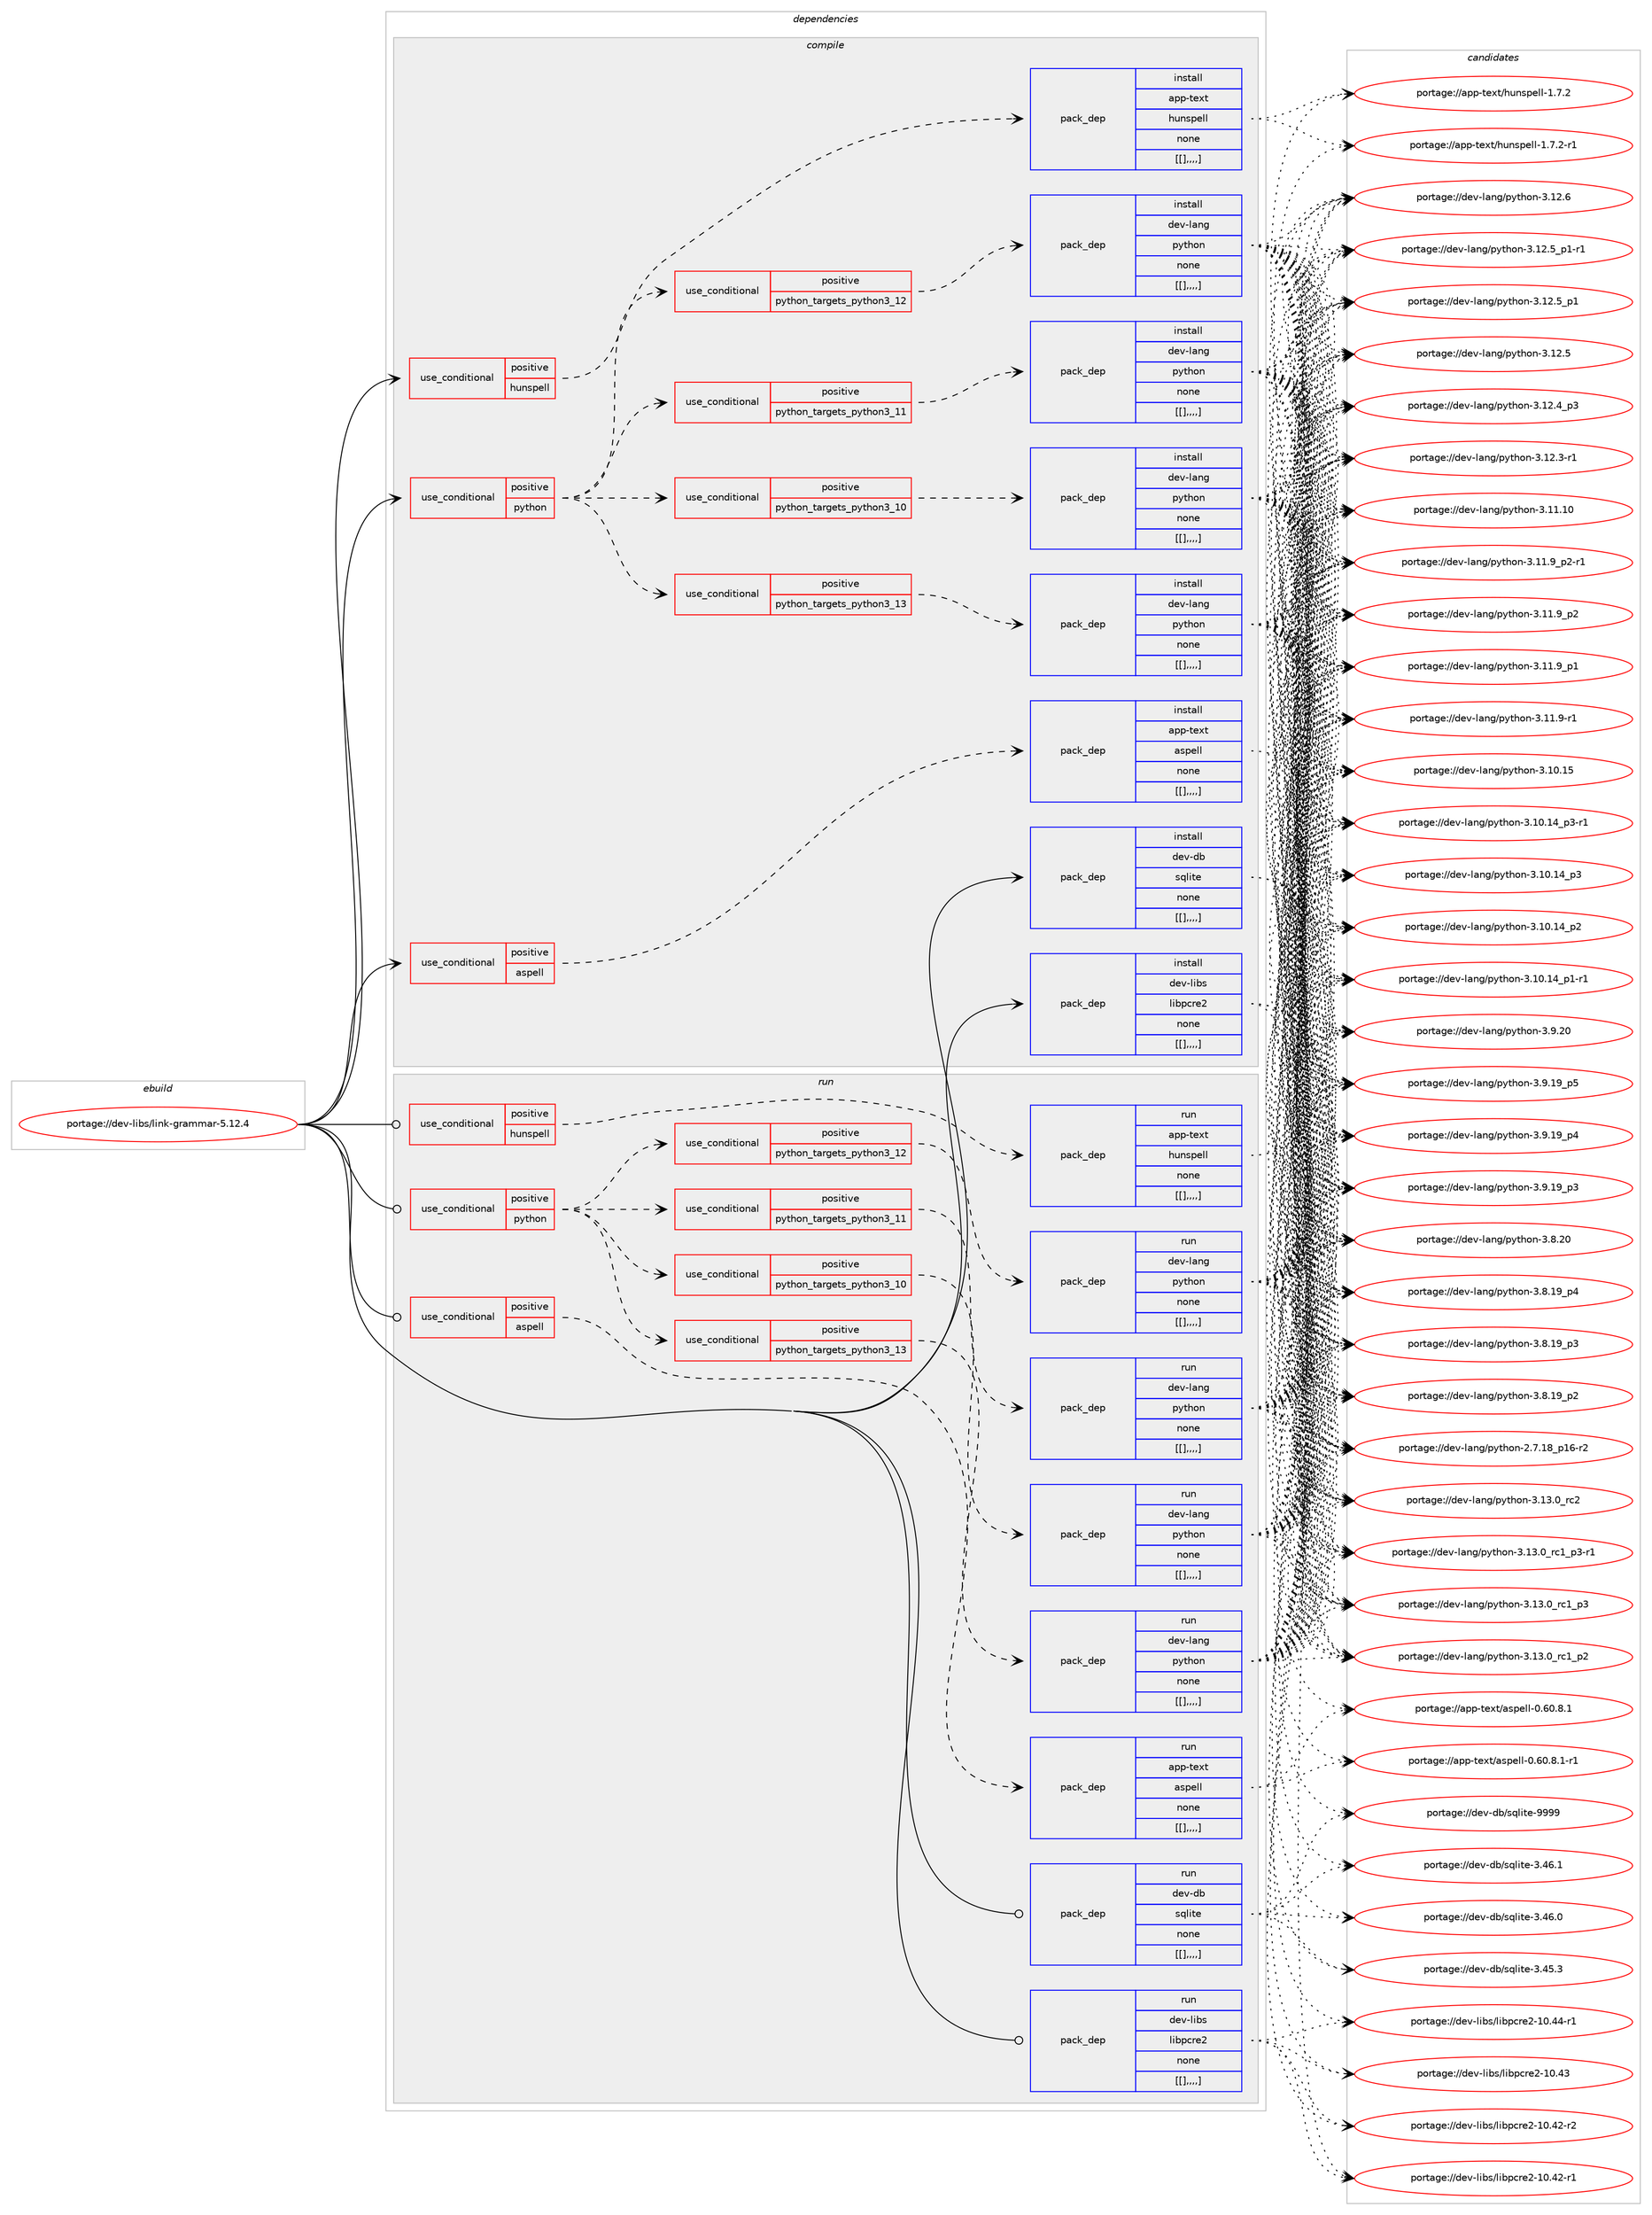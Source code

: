 digraph prolog {

# *************
# Graph options
# *************

newrank=true;
concentrate=true;
compound=true;
graph [rankdir=LR,fontname=Helvetica,fontsize=10,ranksep=1.5];#, ranksep=2.5, nodesep=0.2];
edge  [arrowhead=vee];
node  [fontname=Helvetica,fontsize=10];

# **********
# The ebuild
# **********

subgraph cluster_leftcol {
color=gray;
label=<<i>ebuild</i>>;
id [label="portage://dev-libs/link-grammar-5.12.4", color=red, width=4, href="../dev-libs/link-grammar-5.12.4.svg"];
}

# ****************
# The dependencies
# ****************

subgraph cluster_midcol {
color=gray;
label=<<i>dependencies</i>>;
subgraph cluster_compile {
fillcolor="#eeeeee";
style=filled;
label=<<i>compile</i>>;
subgraph cond28012 {
dependency112990 [label=<<TABLE BORDER="0" CELLBORDER="1" CELLSPACING="0" CELLPADDING="4"><TR><TD ROWSPAN="3" CELLPADDING="10">use_conditional</TD></TR><TR><TD>positive</TD></TR><TR><TD>aspell</TD></TR></TABLE>>, shape=none, color=red];
subgraph pack83813 {
dependency112991 [label=<<TABLE BORDER="0" CELLBORDER="1" CELLSPACING="0" CELLPADDING="4" WIDTH="220"><TR><TD ROWSPAN="6" CELLPADDING="30">pack_dep</TD></TR><TR><TD WIDTH="110">install</TD></TR><TR><TD>app-text</TD></TR><TR><TD>aspell</TD></TR><TR><TD>none</TD></TR><TR><TD>[[],,,,]</TD></TR></TABLE>>, shape=none, color=blue];
}
dependency112990:e -> dependency112991:w [weight=20,style="dashed",arrowhead="vee"];
}
id:e -> dependency112990:w [weight=20,style="solid",arrowhead="vee"];
subgraph cond28013 {
dependency112992 [label=<<TABLE BORDER="0" CELLBORDER="1" CELLSPACING="0" CELLPADDING="4"><TR><TD ROWSPAN="3" CELLPADDING="10">use_conditional</TD></TR><TR><TD>positive</TD></TR><TR><TD>hunspell</TD></TR></TABLE>>, shape=none, color=red];
subgraph pack83814 {
dependency112993 [label=<<TABLE BORDER="0" CELLBORDER="1" CELLSPACING="0" CELLPADDING="4" WIDTH="220"><TR><TD ROWSPAN="6" CELLPADDING="30">pack_dep</TD></TR><TR><TD WIDTH="110">install</TD></TR><TR><TD>app-text</TD></TR><TR><TD>hunspell</TD></TR><TR><TD>none</TD></TR><TR><TD>[[],,,,]</TD></TR></TABLE>>, shape=none, color=blue];
}
dependency112992:e -> dependency112993:w [weight=20,style="dashed",arrowhead="vee"];
}
id:e -> dependency112992:w [weight=20,style="solid",arrowhead="vee"];
subgraph cond28014 {
dependency112994 [label=<<TABLE BORDER="0" CELLBORDER="1" CELLSPACING="0" CELLPADDING="4"><TR><TD ROWSPAN="3" CELLPADDING="10">use_conditional</TD></TR><TR><TD>positive</TD></TR><TR><TD>python</TD></TR></TABLE>>, shape=none, color=red];
subgraph cond28015 {
dependency112995 [label=<<TABLE BORDER="0" CELLBORDER="1" CELLSPACING="0" CELLPADDING="4"><TR><TD ROWSPAN="3" CELLPADDING="10">use_conditional</TD></TR><TR><TD>positive</TD></TR><TR><TD>python_targets_python3_10</TD></TR></TABLE>>, shape=none, color=red];
subgraph pack83815 {
dependency112996 [label=<<TABLE BORDER="0" CELLBORDER="1" CELLSPACING="0" CELLPADDING="4" WIDTH="220"><TR><TD ROWSPAN="6" CELLPADDING="30">pack_dep</TD></TR><TR><TD WIDTH="110">install</TD></TR><TR><TD>dev-lang</TD></TR><TR><TD>python</TD></TR><TR><TD>none</TD></TR><TR><TD>[[],,,,]</TD></TR></TABLE>>, shape=none, color=blue];
}
dependency112995:e -> dependency112996:w [weight=20,style="dashed",arrowhead="vee"];
}
dependency112994:e -> dependency112995:w [weight=20,style="dashed",arrowhead="vee"];
subgraph cond28016 {
dependency112997 [label=<<TABLE BORDER="0" CELLBORDER="1" CELLSPACING="0" CELLPADDING="4"><TR><TD ROWSPAN="3" CELLPADDING="10">use_conditional</TD></TR><TR><TD>positive</TD></TR><TR><TD>python_targets_python3_11</TD></TR></TABLE>>, shape=none, color=red];
subgraph pack83816 {
dependency112998 [label=<<TABLE BORDER="0" CELLBORDER="1" CELLSPACING="0" CELLPADDING="4" WIDTH="220"><TR><TD ROWSPAN="6" CELLPADDING="30">pack_dep</TD></TR><TR><TD WIDTH="110">install</TD></TR><TR><TD>dev-lang</TD></TR><TR><TD>python</TD></TR><TR><TD>none</TD></TR><TR><TD>[[],,,,]</TD></TR></TABLE>>, shape=none, color=blue];
}
dependency112997:e -> dependency112998:w [weight=20,style="dashed",arrowhead="vee"];
}
dependency112994:e -> dependency112997:w [weight=20,style="dashed",arrowhead="vee"];
subgraph cond28017 {
dependency112999 [label=<<TABLE BORDER="0" CELLBORDER="1" CELLSPACING="0" CELLPADDING="4"><TR><TD ROWSPAN="3" CELLPADDING="10">use_conditional</TD></TR><TR><TD>positive</TD></TR><TR><TD>python_targets_python3_12</TD></TR></TABLE>>, shape=none, color=red];
subgraph pack83817 {
dependency113000 [label=<<TABLE BORDER="0" CELLBORDER="1" CELLSPACING="0" CELLPADDING="4" WIDTH="220"><TR><TD ROWSPAN="6" CELLPADDING="30">pack_dep</TD></TR><TR><TD WIDTH="110">install</TD></TR><TR><TD>dev-lang</TD></TR><TR><TD>python</TD></TR><TR><TD>none</TD></TR><TR><TD>[[],,,,]</TD></TR></TABLE>>, shape=none, color=blue];
}
dependency112999:e -> dependency113000:w [weight=20,style="dashed",arrowhead="vee"];
}
dependency112994:e -> dependency112999:w [weight=20,style="dashed",arrowhead="vee"];
subgraph cond28018 {
dependency113001 [label=<<TABLE BORDER="0" CELLBORDER="1" CELLSPACING="0" CELLPADDING="4"><TR><TD ROWSPAN="3" CELLPADDING="10">use_conditional</TD></TR><TR><TD>positive</TD></TR><TR><TD>python_targets_python3_13</TD></TR></TABLE>>, shape=none, color=red];
subgraph pack83818 {
dependency113002 [label=<<TABLE BORDER="0" CELLBORDER="1" CELLSPACING="0" CELLPADDING="4" WIDTH="220"><TR><TD ROWSPAN="6" CELLPADDING="30">pack_dep</TD></TR><TR><TD WIDTH="110">install</TD></TR><TR><TD>dev-lang</TD></TR><TR><TD>python</TD></TR><TR><TD>none</TD></TR><TR><TD>[[],,,,]</TD></TR></TABLE>>, shape=none, color=blue];
}
dependency113001:e -> dependency113002:w [weight=20,style="dashed",arrowhead="vee"];
}
dependency112994:e -> dependency113001:w [weight=20,style="dashed",arrowhead="vee"];
}
id:e -> dependency112994:w [weight=20,style="solid",arrowhead="vee"];
subgraph pack83819 {
dependency113003 [label=<<TABLE BORDER="0" CELLBORDER="1" CELLSPACING="0" CELLPADDING="4" WIDTH="220"><TR><TD ROWSPAN="6" CELLPADDING="30">pack_dep</TD></TR><TR><TD WIDTH="110">install</TD></TR><TR><TD>dev-db</TD></TR><TR><TD>sqlite</TD></TR><TR><TD>none</TD></TR><TR><TD>[[],,,,]</TD></TR></TABLE>>, shape=none, color=blue];
}
id:e -> dependency113003:w [weight=20,style="solid",arrowhead="vee"];
subgraph pack83820 {
dependency113004 [label=<<TABLE BORDER="0" CELLBORDER="1" CELLSPACING="0" CELLPADDING="4" WIDTH="220"><TR><TD ROWSPAN="6" CELLPADDING="30">pack_dep</TD></TR><TR><TD WIDTH="110">install</TD></TR><TR><TD>dev-libs</TD></TR><TR><TD>libpcre2</TD></TR><TR><TD>none</TD></TR><TR><TD>[[],,,,]</TD></TR></TABLE>>, shape=none, color=blue];
}
id:e -> dependency113004:w [weight=20,style="solid",arrowhead="vee"];
}
subgraph cluster_compileandrun {
fillcolor="#eeeeee";
style=filled;
label=<<i>compile and run</i>>;
}
subgraph cluster_run {
fillcolor="#eeeeee";
style=filled;
label=<<i>run</i>>;
subgraph cond28019 {
dependency113005 [label=<<TABLE BORDER="0" CELLBORDER="1" CELLSPACING="0" CELLPADDING="4"><TR><TD ROWSPAN="3" CELLPADDING="10">use_conditional</TD></TR><TR><TD>positive</TD></TR><TR><TD>aspell</TD></TR></TABLE>>, shape=none, color=red];
subgraph pack83821 {
dependency113006 [label=<<TABLE BORDER="0" CELLBORDER="1" CELLSPACING="0" CELLPADDING="4" WIDTH="220"><TR><TD ROWSPAN="6" CELLPADDING="30">pack_dep</TD></TR><TR><TD WIDTH="110">run</TD></TR><TR><TD>app-text</TD></TR><TR><TD>aspell</TD></TR><TR><TD>none</TD></TR><TR><TD>[[],,,,]</TD></TR></TABLE>>, shape=none, color=blue];
}
dependency113005:e -> dependency113006:w [weight=20,style="dashed",arrowhead="vee"];
}
id:e -> dependency113005:w [weight=20,style="solid",arrowhead="odot"];
subgraph cond28020 {
dependency113007 [label=<<TABLE BORDER="0" CELLBORDER="1" CELLSPACING="0" CELLPADDING="4"><TR><TD ROWSPAN="3" CELLPADDING="10">use_conditional</TD></TR><TR><TD>positive</TD></TR><TR><TD>hunspell</TD></TR></TABLE>>, shape=none, color=red];
subgraph pack83822 {
dependency113008 [label=<<TABLE BORDER="0" CELLBORDER="1" CELLSPACING="0" CELLPADDING="4" WIDTH="220"><TR><TD ROWSPAN="6" CELLPADDING="30">pack_dep</TD></TR><TR><TD WIDTH="110">run</TD></TR><TR><TD>app-text</TD></TR><TR><TD>hunspell</TD></TR><TR><TD>none</TD></TR><TR><TD>[[],,,,]</TD></TR></TABLE>>, shape=none, color=blue];
}
dependency113007:e -> dependency113008:w [weight=20,style="dashed",arrowhead="vee"];
}
id:e -> dependency113007:w [weight=20,style="solid",arrowhead="odot"];
subgraph cond28021 {
dependency113009 [label=<<TABLE BORDER="0" CELLBORDER="1" CELLSPACING="0" CELLPADDING="4"><TR><TD ROWSPAN="3" CELLPADDING="10">use_conditional</TD></TR><TR><TD>positive</TD></TR><TR><TD>python</TD></TR></TABLE>>, shape=none, color=red];
subgraph cond28022 {
dependency113010 [label=<<TABLE BORDER="0" CELLBORDER="1" CELLSPACING="0" CELLPADDING="4"><TR><TD ROWSPAN="3" CELLPADDING="10">use_conditional</TD></TR><TR><TD>positive</TD></TR><TR><TD>python_targets_python3_10</TD></TR></TABLE>>, shape=none, color=red];
subgraph pack83823 {
dependency113011 [label=<<TABLE BORDER="0" CELLBORDER="1" CELLSPACING="0" CELLPADDING="4" WIDTH="220"><TR><TD ROWSPAN="6" CELLPADDING="30">pack_dep</TD></TR><TR><TD WIDTH="110">run</TD></TR><TR><TD>dev-lang</TD></TR><TR><TD>python</TD></TR><TR><TD>none</TD></TR><TR><TD>[[],,,,]</TD></TR></TABLE>>, shape=none, color=blue];
}
dependency113010:e -> dependency113011:w [weight=20,style="dashed",arrowhead="vee"];
}
dependency113009:e -> dependency113010:w [weight=20,style="dashed",arrowhead="vee"];
subgraph cond28023 {
dependency113012 [label=<<TABLE BORDER="0" CELLBORDER="1" CELLSPACING="0" CELLPADDING="4"><TR><TD ROWSPAN="3" CELLPADDING="10">use_conditional</TD></TR><TR><TD>positive</TD></TR><TR><TD>python_targets_python3_11</TD></TR></TABLE>>, shape=none, color=red];
subgraph pack83824 {
dependency113013 [label=<<TABLE BORDER="0" CELLBORDER="1" CELLSPACING="0" CELLPADDING="4" WIDTH="220"><TR><TD ROWSPAN="6" CELLPADDING="30">pack_dep</TD></TR><TR><TD WIDTH="110">run</TD></TR><TR><TD>dev-lang</TD></TR><TR><TD>python</TD></TR><TR><TD>none</TD></TR><TR><TD>[[],,,,]</TD></TR></TABLE>>, shape=none, color=blue];
}
dependency113012:e -> dependency113013:w [weight=20,style="dashed",arrowhead="vee"];
}
dependency113009:e -> dependency113012:w [weight=20,style="dashed",arrowhead="vee"];
subgraph cond28024 {
dependency113014 [label=<<TABLE BORDER="0" CELLBORDER="1" CELLSPACING="0" CELLPADDING="4"><TR><TD ROWSPAN="3" CELLPADDING="10">use_conditional</TD></TR><TR><TD>positive</TD></TR><TR><TD>python_targets_python3_12</TD></TR></TABLE>>, shape=none, color=red];
subgraph pack83825 {
dependency113015 [label=<<TABLE BORDER="0" CELLBORDER="1" CELLSPACING="0" CELLPADDING="4" WIDTH="220"><TR><TD ROWSPAN="6" CELLPADDING="30">pack_dep</TD></TR><TR><TD WIDTH="110">run</TD></TR><TR><TD>dev-lang</TD></TR><TR><TD>python</TD></TR><TR><TD>none</TD></TR><TR><TD>[[],,,,]</TD></TR></TABLE>>, shape=none, color=blue];
}
dependency113014:e -> dependency113015:w [weight=20,style="dashed",arrowhead="vee"];
}
dependency113009:e -> dependency113014:w [weight=20,style="dashed",arrowhead="vee"];
subgraph cond28025 {
dependency113016 [label=<<TABLE BORDER="0" CELLBORDER="1" CELLSPACING="0" CELLPADDING="4"><TR><TD ROWSPAN="3" CELLPADDING="10">use_conditional</TD></TR><TR><TD>positive</TD></TR><TR><TD>python_targets_python3_13</TD></TR></TABLE>>, shape=none, color=red];
subgraph pack83826 {
dependency113017 [label=<<TABLE BORDER="0" CELLBORDER="1" CELLSPACING="0" CELLPADDING="4" WIDTH="220"><TR><TD ROWSPAN="6" CELLPADDING="30">pack_dep</TD></TR><TR><TD WIDTH="110">run</TD></TR><TR><TD>dev-lang</TD></TR><TR><TD>python</TD></TR><TR><TD>none</TD></TR><TR><TD>[[],,,,]</TD></TR></TABLE>>, shape=none, color=blue];
}
dependency113016:e -> dependency113017:w [weight=20,style="dashed",arrowhead="vee"];
}
dependency113009:e -> dependency113016:w [weight=20,style="dashed",arrowhead="vee"];
}
id:e -> dependency113009:w [weight=20,style="solid",arrowhead="odot"];
subgraph pack83827 {
dependency113018 [label=<<TABLE BORDER="0" CELLBORDER="1" CELLSPACING="0" CELLPADDING="4" WIDTH="220"><TR><TD ROWSPAN="6" CELLPADDING="30">pack_dep</TD></TR><TR><TD WIDTH="110">run</TD></TR><TR><TD>dev-db</TD></TR><TR><TD>sqlite</TD></TR><TR><TD>none</TD></TR><TR><TD>[[],,,,]</TD></TR></TABLE>>, shape=none, color=blue];
}
id:e -> dependency113018:w [weight=20,style="solid",arrowhead="odot"];
subgraph pack83828 {
dependency113019 [label=<<TABLE BORDER="0" CELLBORDER="1" CELLSPACING="0" CELLPADDING="4" WIDTH="220"><TR><TD ROWSPAN="6" CELLPADDING="30">pack_dep</TD></TR><TR><TD WIDTH="110">run</TD></TR><TR><TD>dev-libs</TD></TR><TR><TD>libpcre2</TD></TR><TR><TD>none</TD></TR><TR><TD>[[],,,,]</TD></TR></TABLE>>, shape=none, color=blue];
}
id:e -> dependency113019:w [weight=20,style="solid",arrowhead="odot"];
}
}

# **************
# The candidates
# **************

subgraph cluster_choices {
rank=same;
color=gray;
label=<<i>candidates</i>>;

subgraph choice83813 {
color=black;
nodesep=1;
choice971121124511610112011647971151121011081084548465448465646494511449 [label="portage://app-text/aspell-0.60.8.1-r1", color=red, width=4,href="../app-text/aspell-0.60.8.1-r1.svg"];
choice97112112451161011201164797115112101108108454846544846564649 [label="portage://app-text/aspell-0.60.8.1", color=red, width=4,href="../app-text/aspell-0.60.8.1.svg"];
dependency112991:e -> choice971121124511610112011647971151121011081084548465448465646494511449:w [style=dotted,weight="100"];
dependency112991:e -> choice97112112451161011201164797115112101108108454846544846564649:w [style=dotted,weight="100"];
}
subgraph choice83814 {
color=black;
nodesep=1;
choice9711211245116101120116471041171101151121011081084549465546504511449 [label="portage://app-text/hunspell-1.7.2-r1", color=red, width=4,href="../app-text/hunspell-1.7.2-r1.svg"];
choice971121124511610112011647104117110115112101108108454946554650 [label="portage://app-text/hunspell-1.7.2", color=red, width=4,href="../app-text/hunspell-1.7.2.svg"];
dependency112993:e -> choice9711211245116101120116471041171101151121011081084549465546504511449:w [style=dotted,weight="100"];
dependency112993:e -> choice971121124511610112011647104117110115112101108108454946554650:w [style=dotted,weight="100"];
}
subgraph choice83815 {
color=black;
nodesep=1;
choice10010111845108971101034711212111610411111045514649514648951149950 [label="portage://dev-lang/python-3.13.0_rc2", color=red, width=4,href="../dev-lang/python-3.13.0_rc2.svg"];
choice1001011184510897110103471121211161041111104551464951464895114994995112514511449 [label="portage://dev-lang/python-3.13.0_rc1_p3-r1", color=red, width=4,href="../dev-lang/python-3.13.0_rc1_p3-r1.svg"];
choice100101118451089711010347112121116104111110455146495146489511499499511251 [label="portage://dev-lang/python-3.13.0_rc1_p3", color=red, width=4,href="../dev-lang/python-3.13.0_rc1_p3.svg"];
choice100101118451089711010347112121116104111110455146495146489511499499511250 [label="portage://dev-lang/python-3.13.0_rc1_p2", color=red, width=4,href="../dev-lang/python-3.13.0_rc1_p2.svg"];
choice10010111845108971101034711212111610411111045514649504654 [label="portage://dev-lang/python-3.12.6", color=red, width=4,href="../dev-lang/python-3.12.6.svg"];
choice1001011184510897110103471121211161041111104551464950465395112494511449 [label="portage://dev-lang/python-3.12.5_p1-r1", color=red, width=4,href="../dev-lang/python-3.12.5_p1-r1.svg"];
choice100101118451089711010347112121116104111110455146495046539511249 [label="portage://dev-lang/python-3.12.5_p1", color=red, width=4,href="../dev-lang/python-3.12.5_p1.svg"];
choice10010111845108971101034711212111610411111045514649504653 [label="portage://dev-lang/python-3.12.5", color=red, width=4,href="../dev-lang/python-3.12.5.svg"];
choice100101118451089711010347112121116104111110455146495046529511251 [label="portage://dev-lang/python-3.12.4_p3", color=red, width=4,href="../dev-lang/python-3.12.4_p3.svg"];
choice100101118451089711010347112121116104111110455146495046514511449 [label="portage://dev-lang/python-3.12.3-r1", color=red, width=4,href="../dev-lang/python-3.12.3-r1.svg"];
choice1001011184510897110103471121211161041111104551464949464948 [label="portage://dev-lang/python-3.11.10", color=red, width=4,href="../dev-lang/python-3.11.10.svg"];
choice1001011184510897110103471121211161041111104551464949465795112504511449 [label="portage://dev-lang/python-3.11.9_p2-r1", color=red, width=4,href="../dev-lang/python-3.11.9_p2-r1.svg"];
choice100101118451089711010347112121116104111110455146494946579511250 [label="portage://dev-lang/python-3.11.9_p2", color=red, width=4,href="../dev-lang/python-3.11.9_p2.svg"];
choice100101118451089711010347112121116104111110455146494946579511249 [label="portage://dev-lang/python-3.11.9_p1", color=red, width=4,href="../dev-lang/python-3.11.9_p1.svg"];
choice100101118451089711010347112121116104111110455146494946574511449 [label="portage://dev-lang/python-3.11.9-r1", color=red, width=4,href="../dev-lang/python-3.11.9-r1.svg"];
choice1001011184510897110103471121211161041111104551464948464953 [label="portage://dev-lang/python-3.10.15", color=red, width=4,href="../dev-lang/python-3.10.15.svg"];
choice100101118451089711010347112121116104111110455146494846495295112514511449 [label="portage://dev-lang/python-3.10.14_p3-r1", color=red, width=4,href="../dev-lang/python-3.10.14_p3-r1.svg"];
choice10010111845108971101034711212111610411111045514649484649529511251 [label="portage://dev-lang/python-3.10.14_p3", color=red, width=4,href="../dev-lang/python-3.10.14_p3.svg"];
choice10010111845108971101034711212111610411111045514649484649529511250 [label="portage://dev-lang/python-3.10.14_p2", color=red, width=4,href="../dev-lang/python-3.10.14_p2.svg"];
choice100101118451089711010347112121116104111110455146494846495295112494511449 [label="portage://dev-lang/python-3.10.14_p1-r1", color=red, width=4,href="../dev-lang/python-3.10.14_p1-r1.svg"];
choice10010111845108971101034711212111610411111045514657465048 [label="portage://dev-lang/python-3.9.20", color=red, width=4,href="../dev-lang/python-3.9.20.svg"];
choice100101118451089711010347112121116104111110455146574649579511253 [label="portage://dev-lang/python-3.9.19_p5", color=red, width=4,href="../dev-lang/python-3.9.19_p5.svg"];
choice100101118451089711010347112121116104111110455146574649579511252 [label="portage://dev-lang/python-3.9.19_p4", color=red, width=4,href="../dev-lang/python-3.9.19_p4.svg"];
choice100101118451089711010347112121116104111110455146574649579511251 [label="portage://dev-lang/python-3.9.19_p3", color=red, width=4,href="../dev-lang/python-3.9.19_p3.svg"];
choice10010111845108971101034711212111610411111045514656465048 [label="portage://dev-lang/python-3.8.20", color=red, width=4,href="../dev-lang/python-3.8.20.svg"];
choice100101118451089711010347112121116104111110455146564649579511252 [label="portage://dev-lang/python-3.8.19_p4", color=red, width=4,href="../dev-lang/python-3.8.19_p4.svg"];
choice100101118451089711010347112121116104111110455146564649579511251 [label="portage://dev-lang/python-3.8.19_p3", color=red, width=4,href="../dev-lang/python-3.8.19_p3.svg"];
choice100101118451089711010347112121116104111110455146564649579511250 [label="portage://dev-lang/python-3.8.19_p2", color=red, width=4,href="../dev-lang/python-3.8.19_p2.svg"];
choice100101118451089711010347112121116104111110455046554649569511249544511450 [label="portage://dev-lang/python-2.7.18_p16-r2", color=red, width=4,href="../dev-lang/python-2.7.18_p16-r2.svg"];
dependency112996:e -> choice10010111845108971101034711212111610411111045514649514648951149950:w [style=dotted,weight="100"];
dependency112996:e -> choice1001011184510897110103471121211161041111104551464951464895114994995112514511449:w [style=dotted,weight="100"];
dependency112996:e -> choice100101118451089711010347112121116104111110455146495146489511499499511251:w [style=dotted,weight="100"];
dependency112996:e -> choice100101118451089711010347112121116104111110455146495146489511499499511250:w [style=dotted,weight="100"];
dependency112996:e -> choice10010111845108971101034711212111610411111045514649504654:w [style=dotted,weight="100"];
dependency112996:e -> choice1001011184510897110103471121211161041111104551464950465395112494511449:w [style=dotted,weight="100"];
dependency112996:e -> choice100101118451089711010347112121116104111110455146495046539511249:w [style=dotted,weight="100"];
dependency112996:e -> choice10010111845108971101034711212111610411111045514649504653:w [style=dotted,weight="100"];
dependency112996:e -> choice100101118451089711010347112121116104111110455146495046529511251:w [style=dotted,weight="100"];
dependency112996:e -> choice100101118451089711010347112121116104111110455146495046514511449:w [style=dotted,weight="100"];
dependency112996:e -> choice1001011184510897110103471121211161041111104551464949464948:w [style=dotted,weight="100"];
dependency112996:e -> choice1001011184510897110103471121211161041111104551464949465795112504511449:w [style=dotted,weight="100"];
dependency112996:e -> choice100101118451089711010347112121116104111110455146494946579511250:w [style=dotted,weight="100"];
dependency112996:e -> choice100101118451089711010347112121116104111110455146494946579511249:w [style=dotted,weight="100"];
dependency112996:e -> choice100101118451089711010347112121116104111110455146494946574511449:w [style=dotted,weight="100"];
dependency112996:e -> choice1001011184510897110103471121211161041111104551464948464953:w [style=dotted,weight="100"];
dependency112996:e -> choice100101118451089711010347112121116104111110455146494846495295112514511449:w [style=dotted,weight="100"];
dependency112996:e -> choice10010111845108971101034711212111610411111045514649484649529511251:w [style=dotted,weight="100"];
dependency112996:e -> choice10010111845108971101034711212111610411111045514649484649529511250:w [style=dotted,weight="100"];
dependency112996:e -> choice100101118451089711010347112121116104111110455146494846495295112494511449:w [style=dotted,weight="100"];
dependency112996:e -> choice10010111845108971101034711212111610411111045514657465048:w [style=dotted,weight="100"];
dependency112996:e -> choice100101118451089711010347112121116104111110455146574649579511253:w [style=dotted,weight="100"];
dependency112996:e -> choice100101118451089711010347112121116104111110455146574649579511252:w [style=dotted,weight="100"];
dependency112996:e -> choice100101118451089711010347112121116104111110455146574649579511251:w [style=dotted,weight="100"];
dependency112996:e -> choice10010111845108971101034711212111610411111045514656465048:w [style=dotted,weight="100"];
dependency112996:e -> choice100101118451089711010347112121116104111110455146564649579511252:w [style=dotted,weight="100"];
dependency112996:e -> choice100101118451089711010347112121116104111110455146564649579511251:w [style=dotted,weight="100"];
dependency112996:e -> choice100101118451089711010347112121116104111110455146564649579511250:w [style=dotted,weight="100"];
dependency112996:e -> choice100101118451089711010347112121116104111110455046554649569511249544511450:w [style=dotted,weight="100"];
}
subgraph choice83816 {
color=black;
nodesep=1;
choice10010111845108971101034711212111610411111045514649514648951149950 [label="portage://dev-lang/python-3.13.0_rc2", color=red, width=4,href="../dev-lang/python-3.13.0_rc2.svg"];
choice1001011184510897110103471121211161041111104551464951464895114994995112514511449 [label="portage://dev-lang/python-3.13.0_rc1_p3-r1", color=red, width=4,href="../dev-lang/python-3.13.0_rc1_p3-r1.svg"];
choice100101118451089711010347112121116104111110455146495146489511499499511251 [label="portage://dev-lang/python-3.13.0_rc1_p3", color=red, width=4,href="../dev-lang/python-3.13.0_rc1_p3.svg"];
choice100101118451089711010347112121116104111110455146495146489511499499511250 [label="portage://dev-lang/python-3.13.0_rc1_p2", color=red, width=4,href="../dev-lang/python-3.13.0_rc1_p2.svg"];
choice10010111845108971101034711212111610411111045514649504654 [label="portage://dev-lang/python-3.12.6", color=red, width=4,href="../dev-lang/python-3.12.6.svg"];
choice1001011184510897110103471121211161041111104551464950465395112494511449 [label="portage://dev-lang/python-3.12.5_p1-r1", color=red, width=4,href="../dev-lang/python-3.12.5_p1-r1.svg"];
choice100101118451089711010347112121116104111110455146495046539511249 [label="portage://dev-lang/python-3.12.5_p1", color=red, width=4,href="../dev-lang/python-3.12.5_p1.svg"];
choice10010111845108971101034711212111610411111045514649504653 [label="portage://dev-lang/python-3.12.5", color=red, width=4,href="../dev-lang/python-3.12.5.svg"];
choice100101118451089711010347112121116104111110455146495046529511251 [label="portage://dev-lang/python-3.12.4_p3", color=red, width=4,href="../dev-lang/python-3.12.4_p3.svg"];
choice100101118451089711010347112121116104111110455146495046514511449 [label="portage://dev-lang/python-3.12.3-r1", color=red, width=4,href="../dev-lang/python-3.12.3-r1.svg"];
choice1001011184510897110103471121211161041111104551464949464948 [label="portage://dev-lang/python-3.11.10", color=red, width=4,href="../dev-lang/python-3.11.10.svg"];
choice1001011184510897110103471121211161041111104551464949465795112504511449 [label="portage://dev-lang/python-3.11.9_p2-r1", color=red, width=4,href="../dev-lang/python-3.11.9_p2-r1.svg"];
choice100101118451089711010347112121116104111110455146494946579511250 [label="portage://dev-lang/python-3.11.9_p2", color=red, width=4,href="../dev-lang/python-3.11.9_p2.svg"];
choice100101118451089711010347112121116104111110455146494946579511249 [label="portage://dev-lang/python-3.11.9_p1", color=red, width=4,href="../dev-lang/python-3.11.9_p1.svg"];
choice100101118451089711010347112121116104111110455146494946574511449 [label="portage://dev-lang/python-3.11.9-r1", color=red, width=4,href="../dev-lang/python-3.11.9-r1.svg"];
choice1001011184510897110103471121211161041111104551464948464953 [label="portage://dev-lang/python-3.10.15", color=red, width=4,href="../dev-lang/python-3.10.15.svg"];
choice100101118451089711010347112121116104111110455146494846495295112514511449 [label="portage://dev-lang/python-3.10.14_p3-r1", color=red, width=4,href="../dev-lang/python-3.10.14_p3-r1.svg"];
choice10010111845108971101034711212111610411111045514649484649529511251 [label="portage://dev-lang/python-3.10.14_p3", color=red, width=4,href="../dev-lang/python-3.10.14_p3.svg"];
choice10010111845108971101034711212111610411111045514649484649529511250 [label="portage://dev-lang/python-3.10.14_p2", color=red, width=4,href="../dev-lang/python-3.10.14_p2.svg"];
choice100101118451089711010347112121116104111110455146494846495295112494511449 [label="portage://dev-lang/python-3.10.14_p1-r1", color=red, width=4,href="../dev-lang/python-3.10.14_p1-r1.svg"];
choice10010111845108971101034711212111610411111045514657465048 [label="portage://dev-lang/python-3.9.20", color=red, width=4,href="../dev-lang/python-3.9.20.svg"];
choice100101118451089711010347112121116104111110455146574649579511253 [label="portage://dev-lang/python-3.9.19_p5", color=red, width=4,href="../dev-lang/python-3.9.19_p5.svg"];
choice100101118451089711010347112121116104111110455146574649579511252 [label="portage://dev-lang/python-3.9.19_p4", color=red, width=4,href="../dev-lang/python-3.9.19_p4.svg"];
choice100101118451089711010347112121116104111110455146574649579511251 [label="portage://dev-lang/python-3.9.19_p3", color=red, width=4,href="../dev-lang/python-3.9.19_p3.svg"];
choice10010111845108971101034711212111610411111045514656465048 [label="portage://dev-lang/python-3.8.20", color=red, width=4,href="../dev-lang/python-3.8.20.svg"];
choice100101118451089711010347112121116104111110455146564649579511252 [label="portage://dev-lang/python-3.8.19_p4", color=red, width=4,href="../dev-lang/python-3.8.19_p4.svg"];
choice100101118451089711010347112121116104111110455146564649579511251 [label="portage://dev-lang/python-3.8.19_p3", color=red, width=4,href="../dev-lang/python-3.8.19_p3.svg"];
choice100101118451089711010347112121116104111110455146564649579511250 [label="portage://dev-lang/python-3.8.19_p2", color=red, width=4,href="../dev-lang/python-3.8.19_p2.svg"];
choice100101118451089711010347112121116104111110455046554649569511249544511450 [label="portage://dev-lang/python-2.7.18_p16-r2", color=red, width=4,href="../dev-lang/python-2.7.18_p16-r2.svg"];
dependency112998:e -> choice10010111845108971101034711212111610411111045514649514648951149950:w [style=dotted,weight="100"];
dependency112998:e -> choice1001011184510897110103471121211161041111104551464951464895114994995112514511449:w [style=dotted,weight="100"];
dependency112998:e -> choice100101118451089711010347112121116104111110455146495146489511499499511251:w [style=dotted,weight="100"];
dependency112998:e -> choice100101118451089711010347112121116104111110455146495146489511499499511250:w [style=dotted,weight="100"];
dependency112998:e -> choice10010111845108971101034711212111610411111045514649504654:w [style=dotted,weight="100"];
dependency112998:e -> choice1001011184510897110103471121211161041111104551464950465395112494511449:w [style=dotted,weight="100"];
dependency112998:e -> choice100101118451089711010347112121116104111110455146495046539511249:w [style=dotted,weight="100"];
dependency112998:e -> choice10010111845108971101034711212111610411111045514649504653:w [style=dotted,weight="100"];
dependency112998:e -> choice100101118451089711010347112121116104111110455146495046529511251:w [style=dotted,weight="100"];
dependency112998:e -> choice100101118451089711010347112121116104111110455146495046514511449:w [style=dotted,weight="100"];
dependency112998:e -> choice1001011184510897110103471121211161041111104551464949464948:w [style=dotted,weight="100"];
dependency112998:e -> choice1001011184510897110103471121211161041111104551464949465795112504511449:w [style=dotted,weight="100"];
dependency112998:e -> choice100101118451089711010347112121116104111110455146494946579511250:w [style=dotted,weight="100"];
dependency112998:e -> choice100101118451089711010347112121116104111110455146494946579511249:w [style=dotted,weight="100"];
dependency112998:e -> choice100101118451089711010347112121116104111110455146494946574511449:w [style=dotted,weight="100"];
dependency112998:e -> choice1001011184510897110103471121211161041111104551464948464953:w [style=dotted,weight="100"];
dependency112998:e -> choice100101118451089711010347112121116104111110455146494846495295112514511449:w [style=dotted,weight="100"];
dependency112998:e -> choice10010111845108971101034711212111610411111045514649484649529511251:w [style=dotted,weight="100"];
dependency112998:e -> choice10010111845108971101034711212111610411111045514649484649529511250:w [style=dotted,weight="100"];
dependency112998:e -> choice100101118451089711010347112121116104111110455146494846495295112494511449:w [style=dotted,weight="100"];
dependency112998:e -> choice10010111845108971101034711212111610411111045514657465048:w [style=dotted,weight="100"];
dependency112998:e -> choice100101118451089711010347112121116104111110455146574649579511253:w [style=dotted,weight="100"];
dependency112998:e -> choice100101118451089711010347112121116104111110455146574649579511252:w [style=dotted,weight="100"];
dependency112998:e -> choice100101118451089711010347112121116104111110455146574649579511251:w [style=dotted,weight="100"];
dependency112998:e -> choice10010111845108971101034711212111610411111045514656465048:w [style=dotted,weight="100"];
dependency112998:e -> choice100101118451089711010347112121116104111110455146564649579511252:w [style=dotted,weight="100"];
dependency112998:e -> choice100101118451089711010347112121116104111110455146564649579511251:w [style=dotted,weight="100"];
dependency112998:e -> choice100101118451089711010347112121116104111110455146564649579511250:w [style=dotted,weight="100"];
dependency112998:e -> choice100101118451089711010347112121116104111110455046554649569511249544511450:w [style=dotted,weight="100"];
}
subgraph choice83817 {
color=black;
nodesep=1;
choice10010111845108971101034711212111610411111045514649514648951149950 [label="portage://dev-lang/python-3.13.0_rc2", color=red, width=4,href="../dev-lang/python-3.13.0_rc2.svg"];
choice1001011184510897110103471121211161041111104551464951464895114994995112514511449 [label="portage://dev-lang/python-3.13.0_rc1_p3-r1", color=red, width=4,href="../dev-lang/python-3.13.0_rc1_p3-r1.svg"];
choice100101118451089711010347112121116104111110455146495146489511499499511251 [label="portage://dev-lang/python-3.13.0_rc1_p3", color=red, width=4,href="../dev-lang/python-3.13.0_rc1_p3.svg"];
choice100101118451089711010347112121116104111110455146495146489511499499511250 [label="portage://dev-lang/python-3.13.0_rc1_p2", color=red, width=4,href="../dev-lang/python-3.13.0_rc1_p2.svg"];
choice10010111845108971101034711212111610411111045514649504654 [label="portage://dev-lang/python-3.12.6", color=red, width=4,href="../dev-lang/python-3.12.6.svg"];
choice1001011184510897110103471121211161041111104551464950465395112494511449 [label="portage://dev-lang/python-3.12.5_p1-r1", color=red, width=4,href="../dev-lang/python-3.12.5_p1-r1.svg"];
choice100101118451089711010347112121116104111110455146495046539511249 [label="portage://dev-lang/python-3.12.5_p1", color=red, width=4,href="../dev-lang/python-3.12.5_p1.svg"];
choice10010111845108971101034711212111610411111045514649504653 [label="portage://dev-lang/python-3.12.5", color=red, width=4,href="../dev-lang/python-3.12.5.svg"];
choice100101118451089711010347112121116104111110455146495046529511251 [label="portage://dev-lang/python-3.12.4_p3", color=red, width=4,href="../dev-lang/python-3.12.4_p3.svg"];
choice100101118451089711010347112121116104111110455146495046514511449 [label="portage://dev-lang/python-3.12.3-r1", color=red, width=4,href="../dev-lang/python-3.12.3-r1.svg"];
choice1001011184510897110103471121211161041111104551464949464948 [label="portage://dev-lang/python-3.11.10", color=red, width=4,href="../dev-lang/python-3.11.10.svg"];
choice1001011184510897110103471121211161041111104551464949465795112504511449 [label="portage://dev-lang/python-3.11.9_p2-r1", color=red, width=4,href="../dev-lang/python-3.11.9_p2-r1.svg"];
choice100101118451089711010347112121116104111110455146494946579511250 [label="portage://dev-lang/python-3.11.9_p2", color=red, width=4,href="../dev-lang/python-3.11.9_p2.svg"];
choice100101118451089711010347112121116104111110455146494946579511249 [label="portage://dev-lang/python-3.11.9_p1", color=red, width=4,href="../dev-lang/python-3.11.9_p1.svg"];
choice100101118451089711010347112121116104111110455146494946574511449 [label="portage://dev-lang/python-3.11.9-r1", color=red, width=4,href="../dev-lang/python-3.11.9-r1.svg"];
choice1001011184510897110103471121211161041111104551464948464953 [label="portage://dev-lang/python-3.10.15", color=red, width=4,href="../dev-lang/python-3.10.15.svg"];
choice100101118451089711010347112121116104111110455146494846495295112514511449 [label="portage://dev-lang/python-3.10.14_p3-r1", color=red, width=4,href="../dev-lang/python-3.10.14_p3-r1.svg"];
choice10010111845108971101034711212111610411111045514649484649529511251 [label="portage://dev-lang/python-3.10.14_p3", color=red, width=4,href="../dev-lang/python-3.10.14_p3.svg"];
choice10010111845108971101034711212111610411111045514649484649529511250 [label="portage://dev-lang/python-3.10.14_p2", color=red, width=4,href="../dev-lang/python-3.10.14_p2.svg"];
choice100101118451089711010347112121116104111110455146494846495295112494511449 [label="portage://dev-lang/python-3.10.14_p1-r1", color=red, width=4,href="../dev-lang/python-3.10.14_p1-r1.svg"];
choice10010111845108971101034711212111610411111045514657465048 [label="portage://dev-lang/python-3.9.20", color=red, width=4,href="../dev-lang/python-3.9.20.svg"];
choice100101118451089711010347112121116104111110455146574649579511253 [label="portage://dev-lang/python-3.9.19_p5", color=red, width=4,href="../dev-lang/python-3.9.19_p5.svg"];
choice100101118451089711010347112121116104111110455146574649579511252 [label="portage://dev-lang/python-3.9.19_p4", color=red, width=4,href="../dev-lang/python-3.9.19_p4.svg"];
choice100101118451089711010347112121116104111110455146574649579511251 [label="portage://dev-lang/python-3.9.19_p3", color=red, width=4,href="../dev-lang/python-3.9.19_p3.svg"];
choice10010111845108971101034711212111610411111045514656465048 [label="portage://dev-lang/python-3.8.20", color=red, width=4,href="../dev-lang/python-3.8.20.svg"];
choice100101118451089711010347112121116104111110455146564649579511252 [label="portage://dev-lang/python-3.8.19_p4", color=red, width=4,href="../dev-lang/python-3.8.19_p4.svg"];
choice100101118451089711010347112121116104111110455146564649579511251 [label="portage://dev-lang/python-3.8.19_p3", color=red, width=4,href="../dev-lang/python-3.8.19_p3.svg"];
choice100101118451089711010347112121116104111110455146564649579511250 [label="portage://dev-lang/python-3.8.19_p2", color=red, width=4,href="../dev-lang/python-3.8.19_p2.svg"];
choice100101118451089711010347112121116104111110455046554649569511249544511450 [label="portage://dev-lang/python-2.7.18_p16-r2", color=red, width=4,href="../dev-lang/python-2.7.18_p16-r2.svg"];
dependency113000:e -> choice10010111845108971101034711212111610411111045514649514648951149950:w [style=dotted,weight="100"];
dependency113000:e -> choice1001011184510897110103471121211161041111104551464951464895114994995112514511449:w [style=dotted,weight="100"];
dependency113000:e -> choice100101118451089711010347112121116104111110455146495146489511499499511251:w [style=dotted,weight="100"];
dependency113000:e -> choice100101118451089711010347112121116104111110455146495146489511499499511250:w [style=dotted,weight="100"];
dependency113000:e -> choice10010111845108971101034711212111610411111045514649504654:w [style=dotted,weight="100"];
dependency113000:e -> choice1001011184510897110103471121211161041111104551464950465395112494511449:w [style=dotted,weight="100"];
dependency113000:e -> choice100101118451089711010347112121116104111110455146495046539511249:w [style=dotted,weight="100"];
dependency113000:e -> choice10010111845108971101034711212111610411111045514649504653:w [style=dotted,weight="100"];
dependency113000:e -> choice100101118451089711010347112121116104111110455146495046529511251:w [style=dotted,weight="100"];
dependency113000:e -> choice100101118451089711010347112121116104111110455146495046514511449:w [style=dotted,weight="100"];
dependency113000:e -> choice1001011184510897110103471121211161041111104551464949464948:w [style=dotted,weight="100"];
dependency113000:e -> choice1001011184510897110103471121211161041111104551464949465795112504511449:w [style=dotted,weight="100"];
dependency113000:e -> choice100101118451089711010347112121116104111110455146494946579511250:w [style=dotted,weight="100"];
dependency113000:e -> choice100101118451089711010347112121116104111110455146494946579511249:w [style=dotted,weight="100"];
dependency113000:e -> choice100101118451089711010347112121116104111110455146494946574511449:w [style=dotted,weight="100"];
dependency113000:e -> choice1001011184510897110103471121211161041111104551464948464953:w [style=dotted,weight="100"];
dependency113000:e -> choice100101118451089711010347112121116104111110455146494846495295112514511449:w [style=dotted,weight="100"];
dependency113000:e -> choice10010111845108971101034711212111610411111045514649484649529511251:w [style=dotted,weight="100"];
dependency113000:e -> choice10010111845108971101034711212111610411111045514649484649529511250:w [style=dotted,weight="100"];
dependency113000:e -> choice100101118451089711010347112121116104111110455146494846495295112494511449:w [style=dotted,weight="100"];
dependency113000:e -> choice10010111845108971101034711212111610411111045514657465048:w [style=dotted,weight="100"];
dependency113000:e -> choice100101118451089711010347112121116104111110455146574649579511253:w [style=dotted,weight="100"];
dependency113000:e -> choice100101118451089711010347112121116104111110455146574649579511252:w [style=dotted,weight="100"];
dependency113000:e -> choice100101118451089711010347112121116104111110455146574649579511251:w [style=dotted,weight="100"];
dependency113000:e -> choice10010111845108971101034711212111610411111045514656465048:w [style=dotted,weight="100"];
dependency113000:e -> choice100101118451089711010347112121116104111110455146564649579511252:w [style=dotted,weight="100"];
dependency113000:e -> choice100101118451089711010347112121116104111110455146564649579511251:w [style=dotted,weight="100"];
dependency113000:e -> choice100101118451089711010347112121116104111110455146564649579511250:w [style=dotted,weight="100"];
dependency113000:e -> choice100101118451089711010347112121116104111110455046554649569511249544511450:w [style=dotted,weight="100"];
}
subgraph choice83818 {
color=black;
nodesep=1;
choice10010111845108971101034711212111610411111045514649514648951149950 [label="portage://dev-lang/python-3.13.0_rc2", color=red, width=4,href="../dev-lang/python-3.13.0_rc2.svg"];
choice1001011184510897110103471121211161041111104551464951464895114994995112514511449 [label="portage://dev-lang/python-3.13.0_rc1_p3-r1", color=red, width=4,href="../dev-lang/python-3.13.0_rc1_p3-r1.svg"];
choice100101118451089711010347112121116104111110455146495146489511499499511251 [label="portage://dev-lang/python-3.13.0_rc1_p3", color=red, width=4,href="../dev-lang/python-3.13.0_rc1_p3.svg"];
choice100101118451089711010347112121116104111110455146495146489511499499511250 [label="portage://dev-lang/python-3.13.0_rc1_p2", color=red, width=4,href="../dev-lang/python-3.13.0_rc1_p2.svg"];
choice10010111845108971101034711212111610411111045514649504654 [label="portage://dev-lang/python-3.12.6", color=red, width=4,href="../dev-lang/python-3.12.6.svg"];
choice1001011184510897110103471121211161041111104551464950465395112494511449 [label="portage://dev-lang/python-3.12.5_p1-r1", color=red, width=4,href="../dev-lang/python-3.12.5_p1-r1.svg"];
choice100101118451089711010347112121116104111110455146495046539511249 [label="portage://dev-lang/python-3.12.5_p1", color=red, width=4,href="../dev-lang/python-3.12.5_p1.svg"];
choice10010111845108971101034711212111610411111045514649504653 [label="portage://dev-lang/python-3.12.5", color=red, width=4,href="../dev-lang/python-3.12.5.svg"];
choice100101118451089711010347112121116104111110455146495046529511251 [label="portage://dev-lang/python-3.12.4_p3", color=red, width=4,href="../dev-lang/python-3.12.4_p3.svg"];
choice100101118451089711010347112121116104111110455146495046514511449 [label="portage://dev-lang/python-3.12.3-r1", color=red, width=4,href="../dev-lang/python-3.12.3-r1.svg"];
choice1001011184510897110103471121211161041111104551464949464948 [label="portage://dev-lang/python-3.11.10", color=red, width=4,href="../dev-lang/python-3.11.10.svg"];
choice1001011184510897110103471121211161041111104551464949465795112504511449 [label="portage://dev-lang/python-3.11.9_p2-r1", color=red, width=4,href="../dev-lang/python-3.11.9_p2-r1.svg"];
choice100101118451089711010347112121116104111110455146494946579511250 [label="portage://dev-lang/python-3.11.9_p2", color=red, width=4,href="../dev-lang/python-3.11.9_p2.svg"];
choice100101118451089711010347112121116104111110455146494946579511249 [label="portage://dev-lang/python-3.11.9_p1", color=red, width=4,href="../dev-lang/python-3.11.9_p1.svg"];
choice100101118451089711010347112121116104111110455146494946574511449 [label="portage://dev-lang/python-3.11.9-r1", color=red, width=4,href="../dev-lang/python-3.11.9-r1.svg"];
choice1001011184510897110103471121211161041111104551464948464953 [label="portage://dev-lang/python-3.10.15", color=red, width=4,href="../dev-lang/python-3.10.15.svg"];
choice100101118451089711010347112121116104111110455146494846495295112514511449 [label="portage://dev-lang/python-3.10.14_p3-r1", color=red, width=4,href="../dev-lang/python-3.10.14_p3-r1.svg"];
choice10010111845108971101034711212111610411111045514649484649529511251 [label="portage://dev-lang/python-3.10.14_p3", color=red, width=4,href="../dev-lang/python-3.10.14_p3.svg"];
choice10010111845108971101034711212111610411111045514649484649529511250 [label="portage://dev-lang/python-3.10.14_p2", color=red, width=4,href="../dev-lang/python-3.10.14_p2.svg"];
choice100101118451089711010347112121116104111110455146494846495295112494511449 [label="portage://dev-lang/python-3.10.14_p1-r1", color=red, width=4,href="../dev-lang/python-3.10.14_p1-r1.svg"];
choice10010111845108971101034711212111610411111045514657465048 [label="portage://dev-lang/python-3.9.20", color=red, width=4,href="../dev-lang/python-3.9.20.svg"];
choice100101118451089711010347112121116104111110455146574649579511253 [label="portage://dev-lang/python-3.9.19_p5", color=red, width=4,href="../dev-lang/python-3.9.19_p5.svg"];
choice100101118451089711010347112121116104111110455146574649579511252 [label="portage://dev-lang/python-3.9.19_p4", color=red, width=4,href="../dev-lang/python-3.9.19_p4.svg"];
choice100101118451089711010347112121116104111110455146574649579511251 [label="portage://dev-lang/python-3.9.19_p3", color=red, width=4,href="../dev-lang/python-3.9.19_p3.svg"];
choice10010111845108971101034711212111610411111045514656465048 [label="portage://dev-lang/python-3.8.20", color=red, width=4,href="../dev-lang/python-3.8.20.svg"];
choice100101118451089711010347112121116104111110455146564649579511252 [label="portage://dev-lang/python-3.8.19_p4", color=red, width=4,href="../dev-lang/python-3.8.19_p4.svg"];
choice100101118451089711010347112121116104111110455146564649579511251 [label="portage://dev-lang/python-3.8.19_p3", color=red, width=4,href="../dev-lang/python-3.8.19_p3.svg"];
choice100101118451089711010347112121116104111110455146564649579511250 [label="portage://dev-lang/python-3.8.19_p2", color=red, width=4,href="../dev-lang/python-3.8.19_p2.svg"];
choice100101118451089711010347112121116104111110455046554649569511249544511450 [label="portage://dev-lang/python-2.7.18_p16-r2", color=red, width=4,href="../dev-lang/python-2.7.18_p16-r2.svg"];
dependency113002:e -> choice10010111845108971101034711212111610411111045514649514648951149950:w [style=dotted,weight="100"];
dependency113002:e -> choice1001011184510897110103471121211161041111104551464951464895114994995112514511449:w [style=dotted,weight="100"];
dependency113002:e -> choice100101118451089711010347112121116104111110455146495146489511499499511251:w [style=dotted,weight="100"];
dependency113002:e -> choice100101118451089711010347112121116104111110455146495146489511499499511250:w [style=dotted,weight="100"];
dependency113002:e -> choice10010111845108971101034711212111610411111045514649504654:w [style=dotted,weight="100"];
dependency113002:e -> choice1001011184510897110103471121211161041111104551464950465395112494511449:w [style=dotted,weight="100"];
dependency113002:e -> choice100101118451089711010347112121116104111110455146495046539511249:w [style=dotted,weight="100"];
dependency113002:e -> choice10010111845108971101034711212111610411111045514649504653:w [style=dotted,weight="100"];
dependency113002:e -> choice100101118451089711010347112121116104111110455146495046529511251:w [style=dotted,weight="100"];
dependency113002:e -> choice100101118451089711010347112121116104111110455146495046514511449:w [style=dotted,weight="100"];
dependency113002:e -> choice1001011184510897110103471121211161041111104551464949464948:w [style=dotted,weight="100"];
dependency113002:e -> choice1001011184510897110103471121211161041111104551464949465795112504511449:w [style=dotted,weight="100"];
dependency113002:e -> choice100101118451089711010347112121116104111110455146494946579511250:w [style=dotted,weight="100"];
dependency113002:e -> choice100101118451089711010347112121116104111110455146494946579511249:w [style=dotted,weight="100"];
dependency113002:e -> choice100101118451089711010347112121116104111110455146494946574511449:w [style=dotted,weight="100"];
dependency113002:e -> choice1001011184510897110103471121211161041111104551464948464953:w [style=dotted,weight="100"];
dependency113002:e -> choice100101118451089711010347112121116104111110455146494846495295112514511449:w [style=dotted,weight="100"];
dependency113002:e -> choice10010111845108971101034711212111610411111045514649484649529511251:w [style=dotted,weight="100"];
dependency113002:e -> choice10010111845108971101034711212111610411111045514649484649529511250:w [style=dotted,weight="100"];
dependency113002:e -> choice100101118451089711010347112121116104111110455146494846495295112494511449:w [style=dotted,weight="100"];
dependency113002:e -> choice10010111845108971101034711212111610411111045514657465048:w [style=dotted,weight="100"];
dependency113002:e -> choice100101118451089711010347112121116104111110455146574649579511253:w [style=dotted,weight="100"];
dependency113002:e -> choice100101118451089711010347112121116104111110455146574649579511252:w [style=dotted,weight="100"];
dependency113002:e -> choice100101118451089711010347112121116104111110455146574649579511251:w [style=dotted,weight="100"];
dependency113002:e -> choice10010111845108971101034711212111610411111045514656465048:w [style=dotted,weight="100"];
dependency113002:e -> choice100101118451089711010347112121116104111110455146564649579511252:w [style=dotted,weight="100"];
dependency113002:e -> choice100101118451089711010347112121116104111110455146564649579511251:w [style=dotted,weight="100"];
dependency113002:e -> choice100101118451089711010347112121116104111110455146564649579511250:w [style=dotted,weight="100"];
dependency113002:e -> choice100101118451089711010347112121116104111110455046554649569511249544511450:w [style=dotted,weight="100"];
}
subgraph choice83819 {
color=black;
nodesep=1;
choice1001011184510098471151131081051161014557575757 [label="portage://dev-db/sqlite-9999", color=red, width=4,href="../dev-db/sqlite-9999.svg"];
choice10010111845100984711511310810511610145514652544649 [label="portage://dev-db/sqlite-3.46.1", color=red, width=4,href="../dev-db/sqlite-3.46.1.svg"];
choice10010111845100984711511310810511610145514652544648 [label="portage://dev-db/sqlite-3.46.0", color=red, width=4,href="../dev-db/sqlite-3.46.0.svg"];
choice10010111845100984711511310810511610145514652534651 [label="portage://dev-db/sqlite-3.45.3", color=red, width=4,href="../dev-db/sqlite-3.45.3.svg"];
dependency113003:e -> choice1001011184510098471151131081051161014557575757:w [style=dotted,weight="100"];
dependency113003:e -> choice10010111845100984711511310810511610145514652544649:w [style=dotted,weight="100"];
dependency113003:e -> choice10010111845100984711511310810511610145514652544648:w [style=dotted,weight="100"];
dependency113003:e -> choice10010111845100984711511310810511610145514652534651:w [style=dotted,weight="100"];
}
subgraph choice83820 {
color=black;
nodesep=1;
choice1001011184510810598115471081059811299114101504549484652524511449 [label="portage://dev-libs/libpcre2-10.44-r1", color=red, width=4,href="../dev-libs/libpcre2-10.44-r1.svg"];
choice100101118451081059811547108105981129911410150454948465251 [label="portage://dev-libs/libpcre2-10.43", color=red, width=4,href="../dev-libs/libpcre2-10.43.svg"];
choice1001011184510810598115471081059811299114101504549484652504511450 [label="portage://dev-libs/libpcre2-10.42-r2", color=red, width=4,href="../dev-libs/libpcre2-10.42-r2.svg"];
choice1001011184510810598115471081059811299114101504549484652504511449 [label="portage://dev-libs/libpcre2-10.42-r1", color=red, width=4,href="../dev-libs/libpcre2-10.42-r1.svg"];
dependency113004:e -> choice1001011184510810598115471081059811299114101504549484652524511449:w [style=dotted,weight="100"];
dependency113004:e -> choice100101118451081059811547108105981129911410150454948465251:w [style=dotted,weight="100"];
dependency113004:e -> choice1001011184510810598115471081059811299114101504549484652504511450:w [style=dotted,weight="100"];
dependency113004:e -> choice1001011184510810598115471081059811299114101504549484652504511449:w [style=dotted,weight="100"];
}
subgraph choice83821 {
color=black;
nodesep=1;
choice971121124511610112011647971151121011081084548465448465646494511449 [label="portage://app-text/aspell-0.60.8.1-r1", color=red, width=4,href="../app-text/aspell-0.60.8.1-r1.svg"];
choice97112112451161011201164797115112101108108454846544846564649 [label="portage://app-text/aspell-0.60.8.1", color=red, width=4,href="../app-text/aspell-0.60.8.1.svg"];
dependency113006:e -> choice971121124511610112011647971151121011081084548465448465646494511449:w [style=dotted,weight="100"];
dependency113006:e -> choice97112112451161011201164797115112101108108454846544846564649:w [style=dotted,weight="100"];
}
subgraph choice83822 {
color=black;
nodesep=1;
choice9711211245116101120116471041171101151121011081084549465546504511449 [label="portage://app-text/hunspell-1.7.2-r1", color=red, width=4,href="../app-text/hunspell-1.7.2-r1.svg"];
choice971121124511610112011647104117110115112101108108454946554650 [label="portage://app-text/hunspell-1.7.2", color=red, width=4,href="../app-text/hunspell-1.7.2.svg"];
dependency113008:e -> choice9711211245116101120116471041171101151121011081084549465546504511449:w [style=dotted,weight="100"];
dependency113008:e -> choice971121124511610112011647104117110115112101108108454946554650:w [style=dotted,weight="100"];
}
subgraph choice83823 {
color=black;
nodesep=1;
choice10010111845108971101034711212111610411111045514649514648951149950 [label="portage://dev-lang/python-3.13.0_rc2", color=red, width=4,href="../dev-lang/python-3.13.0_rc2.svg"];
choice1001011184510897110103471121211161041111104551464951464895114994995112514511449 [label="portage://dev-lang/python-3.13.0_rc1_p3-r1", color=red, width=4,href="../dev-lang/python-3.13.0_rc1_p3-r1.svg"];
choice100101118451089711010347112121116104111110455146495146489511499499511251 [label="portage://dev-lang/python-3.13.0_rc1_p3", color=red, width=4,href="../dev-lang/python-3.13.0_rc1_p3.svg"];
choice100101118451089711010347112121116104111110455146495146489511499499511250 [label="portage://dev-lang/python-3.13.0_rc1_p2", color=red, width=4,href="../dev-lang/python-3.13.0_rc1_p2.svg"];
choice10010111845108971101034711212111610411111045514649504654 [label="portage://dev-lang/python-3.12.6", color=red, width=4,href="../dev-lang/python-3.12.6.svg"];
choice1001011184510897110103471121211161041111104551464950465395112494511449 [label="portage://dev-lang/python-3.12.5_p1-r1", color=red, width=4,href="../dev-lang/python-3.12.5_p1-r1.svg"];
choice100101118451089711010347112121116104111110455146495046539511249 [label="portage://dev-lang/python-3.12.5_p1", color=red, width=4,href="../dev-lang/python-3.12.5_p1.svg"];
choice10010111845108971101034711212111610411111045514649504653 [label="portage://dev-lang/python-3.12.5", color=red, width=4,href="../dev-lang/python-3.12.5.svg"];
choice100101118451089711010347112121116104111110455146495046529511251 [label="portage://dev-lang/python-3.12.4_p3", color=red, width=4,href="../dev-lang/python-3.12.4_p3.svg"];
choice100101118451089711010347112121116104111110455146495046514511449 [label="portage://dev-lang/python-3.12.3-r1", color=red, width=4,href="../dev-lang/python-3.12.3-r1.svg"];
choice1001011184510897110103471121211161041111104551464949464948 [label="portage://dev-lang/python-3.11.10", color=red, width=4,href="../dev-lang/python-3.11.10.svg"];
choice1001011184510897110103471121211161041111104551464949465795112504511449 [label="portage://dev-lang/python-3.11.9_p2-r1", color=red, width=4,href="../dev-lang/python-3.11.9_p2-r1.svg"];
choice100101118451089711010347112121116104111110455146494946579511250 [label="portage://dev-lang/python-3.11.9_p2", color=red, width=4,href="../dev-lang/python-3.11.9_p2.svg"];
choice100101118451089711010347112121116104111110455146494946579511249 [label="portage://dev-lang/python-3.11.9_p1", color=red, width=4,href="../dev-lang/python-3.11.9_p1.svg"];
choice100101118451089711010347112121116104111110455146494946574511449 [label="portage://dev-lang/python-3.11.9-r1", color=red, width=4,href="../dev-lang/python-3.11.9-r1.svg"];
choice1001011184510897110103471121211161041111104551464948464953 [label="portage://dev-lang/python-3.10.15", color=red, width=4,href="../dev-lang/python-3.10.15.svg"];
choice100101118451089711010347112121116104111110455146494846495295112514511449 [label="portage://dev-lang/python-3.10.14_p3-r1", color=red, width=4,href="../dev-lang/python-3.10.14_p3-r1.svg"];
choice10010111845108971101034711212111610411111045514649484649529511251 [label="portage://dev-lang/python-3.10.14_p3", color=red, width=4,href="../dev-lang/python-3.10.14_p3.svg"];
choice10010111845108971101034711212111610411111045514649484649529511250 [label="portage://dev-lang/python-3.10.14_p2", color=red, width=4,href="../dev-lang/python-3.10.14_p2.svg"];
choice100101118451089711010347112121116104111110455146494846495295112494511449 [label="portage://dev-lang/python-3.10.14_p1-r1", color=red, width=4,href="../dev-lang/python-3.10.14_p1-r1.svg"];
choice10010111845108971101034711212111610411111045514657465048 [label="portage://dev-lang/python-3.9.20", color=red, width=4,href="../dev-lang/python-3.9.20.svg"];
choice100101118451089711010347112121116104111110455146574649579511253 [label="portage://dev-lang/python-3.9.19_p5", color=red, width=4,href="../dev-lang/python-3.9.19_p5.svg"];
choice100101118451089711010347112121116104111110455146574649579511252 [label="portage://dev-lang/python-3.9.19_p4", color=red, width=4,href="../dev-lang/python-3.9.19_p4.svg"];
choice100101118451089711010347112121116104111110455146574649579511251 [label="portage://dev-lang/python-3.9.19_p3", color=red, width=4,href="../dev-lang/python-3.9.19_p3.svg"];
choice10010111845108971101034711212111610411111045514656465048 [label="portage://dev-lang/python-3.8.20", color=red, width=4,href="../dev-lang/python-3.8.20.svg"];
choice100101118451089711010347112121116104111110455146564649579511252 [label="portage://dev-lang/python-3.8.19_p4", color=red, width=4,href="../dev-lang/python-3.8.19_p4.svg"];
choice100101118451089711010347112121116104111110455146564649579511251 [label="portage://dev-lang/python-3.8.19_p3", color=red, width=4,href="../dev-lang/python-3.8.19_p3.svg"];
choice100101118451089711010347112121116104111110455146564649579511250 [label="portage://dev-lang/python-3.8.19_p2", color=red, width=4,href="../dev-lang/python-3.8.19_p2.svg"];
choice100101118451089711010347112121116104111110455046554649569511249544511450 [label="portage://dev-lang/python-2.7.18_p16-r2", color=red, width=4,href="../dev-lang/python-2.7.18_p16-r2.svg"];
dependency113011:e -> choice10010111845108971101034711212111610411111045514649514648951149950:w [style=dotted,weight="100"];
dependency113011:e -> choice1001011184510897110103471121211161041111104551464951464895114994995112514511449:w [style=dotted,weight="100"];
dependency113011:e -> choice100101118451089711010347112121116104111110455146495146489511499499511251:w [style=dotted,weight="100"];
dependency113011:e -> choice100101118451089711010347112121116104111110455146495146489511499499511250:w [style=dotted,weight="100"];
dependency113011:e -> choice10010111845108971101034711212111610411111045514649504654:w [style=dotted,weight="100"];
dependency113011:e -> choice1001011184510897110103471121211161041111104551464950465395112494511449:w [style=dotted,weight="100"];
dependency113011:e -> choice100101118451089711010347112121116104111110455146495046539511249:w [style=dotted,weight="100"];
dependency113011:e -> choice10010111845108971101034711212111610411111045514649504653:w [style=dotted,weight="100"];
dependency113011:e -> choice100101118451089711010347112121116104111110455146495046529511251:w [style=dotted,weight="100"];
dependency113011:e -> choice100101118451089711010347112121116104111110455146495046514511449:w [style=dotted,weight="100"];
dependency113011:e -> choice1001011184510897110103471121211161041111104551464949464948:w [style=dotted,weight="100"];
dependency113011:e -> choice1001011184510897110103471121211161041111104551464949465795112504511449:w [style=dotted,weight="100"];
dependency113011:e -> choice100101118451089711010347112121116104111110455146494946579511250:w [style=dotted,weight="100"];
dependency113011:e -> choice100101118451089711010347112121116104111110455146494946579511249:w [style=dotted,weight="100"];
dependency113011:e -> choice100101118451089711010347112121116104111110455146494946574511449:w [style=dotted,weight="100"];
dependency113011:e -> choice1001011184510897110103471121211161041111104551464948464953:w [style=dotted,weight="100"];
dependency113011:e -> choice100101118451089711010347112121116104111110455146494846495295112514511449:w [style=dotted,weight="100"];
dependency113011:e -> choice10010111845108971101034711212111610411111045514649484649529511251:w [style=dotted,weight="100"];
dependency113011:e -> choice10010111845108971101034711212111610411111045514649484649529511250:w [style=dotted,weight="100"];
dependency113011:e -> choice100101118451089711010347112121116104111110455146494846495295112494511449:w [style=dotted,weight="100"];
dependency113011:e -> choice10010111845108971101034711212111610411111045514657465048:w [style=dotted,weight="100"];
dependency113011:e -> choice100101118451089711010347112121116104111110455146574649579511253:w [style=dotted,weight="100"];
dependency113011:e -> choice100101118451089711010347112121116104111110455146574649579511252:w [style=dotted,weight="100"];
dependency113011:e -> choice100101118451089711010347112121116104111110455146574649579511251:w [style=dotted,weight="100"];
dependency113011:e -> choice10010111845108971101034711212111610411111045514656465048:w [style=dotted,weight="100"];
dependency113011:e -> choice100101118451089711010347112121116104111110455146564649579511252:w [style=dotted,weight="100"];
dependency113011:e -> choice100101118451089711010347112121116104111110455146564649579511251:w [style=dotted,weight="100"];
dependency113011:e -> choice100101118451089711010347112121116104111110455146564649579511250:w [style=dotted,weight="100"];
dependency113011:e -> choice100101118451089711010347112121116104111110455046554649569511249544511450:w [style=dotted,weight="100"];
}
subgraph choice83824 {
color=black;
nodesep=1;
choice10010111845108971101034711212111610411111045514649514648951149950 [label="portage://dev-lang/python-3.13.0_rc2", color=red, width=4,href="../dev-lang/python-3.13.0_rc2.svg"];
choice1001011184510897110103471121211161041111104551464951464895114994995112514511449 [label="portage://dev-lang/python-3.13.0_rc1_p3-r1", color=red, width=4,href="../dev-lang/python-3.13.0_rc1_p3-r1.svg"];
choice100101118451089711010347112121116104111110455146495146489511499499511251 [label="portage://dev-lang/python-3.13.0_rc1_p3", color=red, width=4,href="../dev-lang/python-3.13.0_rc1_p3.svg"];
choice100101118451089711010347112121116104111110455146495146489511499499511250 [label="portage://dev-lang/python-3.13.0_rc1_p2", color=red, width=4,href="../dev-lang/python-3.13.0_rc1_p2.svg"];
choice10010111845108971101034711212111610411111045514649504654 [label="portage://dev-lang/python-3.12.6", color=red, width=4,href="../dev-lang/python-3.12.6.svg"];
choice1001011184510897110103471121211161041111104551464950465395112494511449 [label="portage://dev-lang/python-3.12.5_p1-r1", color=red, width=4,href="../dev-lang/python-3.12.5_p1-r1.svg"];
choice100101118451089711010347112121116104111110455146495046539511249 [label="portage://dev-lang/python-3.12.5_p1", color=red, width=4,href="../dev-lang/python-3.12.5_p1.svg"];
choice10010111845108971101034711212111610411111045514649504653 [label="portage://dev-lang/python-3.12.5", color=red, width=4,href="../dev-lang/python-3.12.5.svg"];
choice100101118451089711010347112121116104111110455146495046529511251 [label="portage://dev-lang/python-3.12.4_p3", color=red, width=4,href="../dev-lang/python-3.12.4_p3.svg"];
choice100101118451089711010347112121116104111110455146495046514511449 [label="portage://dev-lang/python-3.12.3-r1", color=red, width=4,href="../dev-lang/python-3.12.3-r1.svg"];
choice1001011184510897110103471121211161041111104551464949464948 [label="portage://dev-lang/python-3.11.10", color=red, width=4,href="../dev-lang/python-3.11.10.svg"];
choice1001011184510897110103471121211161041111104551464949465795112504511449 [label="portage://dev-lang/python-3.11.9_p2-r1", color=red, width=4,href="../dev-lang/python-3.11.9_p2-r1.svg"];
choice100101118451089711010347112121116104111110455146494946579511250 [label="portage://dev-lang/python-3.11.9_p2", color=red, width=4,href="../dev-lang/python-3.11.9_p2.svg"];
choice100101118451089711010347112121116104111110455146494946579511249 [label="portage://dev-lang/python-3.11.9_p1", color=red, width=4,href="../dev-lang/python-3.11.9_p1.svg"];
choice100101118451089711010347112121116104111110455146494946574511449 [label="portage://dev-lang/python-3.11.9-r1", color=red, width=4,href="../dev-lang/python-3.11.9-r1.svg"];
choice1001011184510897110103471121211161041111104551464948464953 [label="portage://dev-lang/python-3.10.15", color=red, width=4,href="../dev-lang/python-3.10.15.svg"];
choice100101118451089711010347112121116104111110455146494846495295112514511449 [label="portage://dev-lang/python-3.10.14_p3-r1", color=red, width=4,href="../dev-lang/python-3.10.14_p3-r1.svg"];
choice10010111845108971101034711212111610411111045514649484649529511251 [label="portage://dev-lang/python-3.10.14_p3", color=red, width=4,href="../dev-lang/python-3.10.14_p3.svg"];
choice10010111845108971101034711212111610411111045514649484649529511250 [label="portage://dev-lang/python-3.10.14_p2", color=red, width=4,href="../dev-lang/python-3.10.14_p2.svg"];
choice100101118451089711010347112121116104111110455146494846495295112494511449 [label="portage://dev-lang/python-3.10.14_p1-r1", color=red, width=4,href="../dev-lang/python-3.10.14_p1-r1.svg"];
choice10010111845108971101034711212111610411111045514657465048 [label="portage://dev-lang/python-3.9.20", color=red, width=4,href="../dev-lang/python-3.9.20.svg"];
choice100101118451089711010347112121116104111110455146574649579511253 [label="portage://dev-lang/python-3.9.19_p5", color=red, width=4,href="../dev-lang/python-3.9.19_p5.svg"];
choice100101118451089711010347112121116104111110455146574649579511252 [label="portage://dev-lang/python-3.9.19_p4", color=red, width=4,href="../dev-lang/python-3.9.19_p4.svg"];
choice100101118451089711010347112121116104111110455146574649579511251 [label="portage://dev-lang/python-3.9.19_p3", color=red, width=4,href="../dev-lang/python-3.9.19_p3.svg"];
choice10010111845108971101034711212111610411111045514656465048 [label="portage://dev-lang/python-3.8.20", color=red, width=4,href="../dev-lang/python-3.8.20.svg"];
choice100101118451089711010347112121116104111110455146564649579511252 [label="portage://dev-lang/python-3.8.19_p4", color=red, width=4,href="../dev-lang/python-3.8.19_p4.svg"];
choice100101118451089711010347112121116104111110455146564649579511251 [label="portage://dev-lang/python-3.8.19_p3", color=red, width=4,href="../dev-lang/python-3.8.19_p3.svg"];
choice100101118451089711010347112121116104111110455146564649579511250 [label="portage://dev-lang/python-3.8.19_p2", color=red, width=4,href="../dev-lang/python-3.8.19_p2.svg"];
choice100101118451089711010347112121116104111110455046554649569511249544511450 [label="portage://dev-lang/python-2.7.18_p16-r2", color=red, width=4,href="../dev-lang/python-2.7.18_p16-r2.svg"];
dependency113013:e -> choice10010111845108971101034711212111610411111045514649514648951149950:w [style=dotted,weight="100"];
dependency113013:e -> choice1001011184510897110103471121211161041111104551464951464895114994995112514511449:w [style=dotted,weight="100"];
dependency113013:e -> choice100101118451089711010347112121116104111110455146495146489511499499511251:w [style=dotted,weight="100"];
dependency113013:e -> choice100101118451089711010347112121116104111110455146495146489511499499511250:w [style=dotted,weight="100"];
dependency113013:e -> choice10010111845108971101034711212111610411111045514649504654:w [style=dotted,weight="100"];
dependency113013:e -> choice1001011184510897110103471121211161041111104551464950465395112494511449:w [style=dotted,weight="100"];
dependency113013:e -> choice100101118451089711010347112121116104111110455146495046539511249:w [style=dotted,weight="100"];
dependency113013:e -> choice10010111845108971101034711212111610411111045514649504653:w [style=dotted,weight="100"];
dependency113013:e -> choice100101118451089711010347112121116104111110455146495046529511251:w [style=dotted,weight="100"];
dependency113013:e -> choice100101118451089711010347112121116104111110455146495046514511449:w [style=dotted,weight="100"];
dependency113013:e -> choice1001011184510897110103471121211161041111104551464949464948:w [style=dotted,weight="100"];
dependency113013:e -> choice1001011184510897110103471121211161041111104551464949465795112504511449:w [style=dotted,weight="100"];
dependency113013:e -> choice100101118451089711010347112121116104111110455146494946579511250:w [style=dotted,weight="100"];
dependency113013:e -> choice100101118451089711010347112121116104111110455146494946579511249:w [style=dotted,weight="100"];
dependency113013:e -> choice100101118451089711010347112121116104111110455146494946574511449:w [style=dotted,weight="100"];
dependency113013:e -> choice1001011184510897110103471121211161041111104551464948464953:w [style=dotted,weight="100"];
dependency113013:e -> choice100101118451089711010347112121116104111110455146494846495295112514511449:w [style=dotted,weight="100"];
dependency113013:e -> choice10010111845108971101034711212111610411111045514649484649529511251:w [style=dotted,weight="100"];
dependency113013:e -> choice10010111845108971101034711212111610411111045514649484649529511250:w [style=dotted,weight="100"];
dependency113013:e -> choice100101118451089711010347112121116104111110455146494846495295112494511449:w [style=dotted,weight="100"];
dependency113013:e -> choice10010111845108971101034711212111610411111045514657465048:w [style=dotted,weight="100"];
dependency113013:e -> choice100101118451089711010347112121116104111110455146574649579511253:w [style=dotted,weight="100"];
dependency113013:e -> choice100101118451089711010347112121116104111110455146574649579511252:w [style=dotted,weight="100"];
dependency113013:e -> choice100101118451089711010347112121116104111110455146574649579511251:w [style=dotted,weight="100"];
dependency113013:e -> choice10010111845108971101034711212111610411111045514656465048:w [style=dotted,weight="100"];
dependency113013:e -> choice100101118451089711010347112121116104111110455146564649579511252:w [style=dotted,weight="100"];
dependency113013:e -> choice100101118451089711010347112121116104111110455146564649579511251:w [style=dotted,weight="100"];
dependency113013:e -> choice100101118451089711010347112121116104111110455146564649579511250:w [style=dotted,weight="100"];
dependency113013:e -> choice100101118451089711010347112121116104111110455046554649569511249544511450:w [style=dotted,weight="100"];
}
subgraph choice83825 {
color=black;
nodesep=1;
choice10010111845108971101034711212111610411111045514649514648951149950 [label="portage://dev-lang/python-3.13.0_rc2", color=red, width=4,href="../dev-lang/python-3.13.0_rc2.svg"];
choice1001011184510897110103471121211161041111104551464951464895114994995112514511449 [label="portage://dev-lang/python-3.13.0_rc1_p3-r1", color=red, width=4,href="../dev-lang/python-3.13.0_rc1_p3-r1.svg"];
choice100101118451089711010347112121116104111110455146495146489511499499511251 [label="portage://dev-lang/python-3.13.0_rc1_p3", color=red, width=4,href="../dev-lang/python-3.13.0_rc1_p3.svg"];
choice100101118451089711010347112121116104111110455146495146489511499499511250 [label="portage://dev-lang/python-3.13.0_rc1_p2", color=red, width=4,href="../dev-lang/python-3.13.0_rc1_p2.svg"];
choice10010111845108971101034711212111610411111045514649504654 [label="portage://dev-lang/python-3.12.6", color=red, width=4,href="../dev-lang/python-3.12.6.svg"];
choice1001011184510897110103471121211161041111104551464950465395112494511449 [label="portage://dev-lang/python-3.12.5_p1-r1", color=red, width=4,href="../dev-lang/python-3.12.5_p1-r1.svg"];
choice100101118451089711010347112121116104111110455146495046539511249 [label="portage://dev-lang/python-3.12.5_p1", color=red, width=4,href="../dev-lang/python-3.12.5_p1.svg"];
choice10010111845108971101034711212111610411111045514649504653 [label="portage://dev-lang/python-3.12.5", color=red, width=4,href="../dev-lang/python-3.12.5.svg"];
choice100101118451089711010347112121116104111110455146495046529511251 [label="portage://dev-lang/python-3.12.4_p3", color=red, width=4,href="../dev-lang/python-3.12.4_p3.svg"];
choice100101118451089711010347112121116104111110455146495046514511449 [label="portage://dev-lang/python-3.12.3-r1", color=red, width=4,href="../dev-lang/python-3.12.3-r1.svg"];
choice1001011184510897110103471121211161041111104551464949464948 [label="portage://dev-lang/python-3.11.10", color=red, width=4,href="../dev-lang/python-3.11.10.svg"];
choice1001011184510897110103471121211161041111104551464949465795112504511449 [label="portage://dev-lang/python-3.11.9_p2-r1", color=red, width=4,href="../dev-lang/python-3.11.9_p2-r1.svg"];
choice100101118451089711010347112121116104111110455146494946579511250 [label="portage://dev-lang/python-3.11.9_p2", color=red, width=4,href="../dev-lang/python-3.11.9_p2.svg"];
choice100101118451089711010347112121116104111110455146494946579511249 [label="portage://dev-lang/python-3.11.9_p1", color=red, width=4,href="../dev-lang/python-3.11.9_p1.svg"];
choice100101118451089711010347112121116104111110455146494946574511449 [label="portage://dev-lang/python-3.11.9-r1", color=red, width=4,href="../dev-lang/python-3.11.9-r1.svg"];
choice1001011184510897110103471121211161041111104551464948464953 [label="portage://dev-lang/python-3.10.15", color=red, width=4,href="../dev-lang/python-3.10.15.svg"];
choice100101118451089711010347112121116104111110455146494846495295112514511449 [label="portage://dev-lang/python-3.10.14_p3-r1", color=red, width=4,href="../dev-lang/python-3.10.14_p3-r1.svg"];
choice10010111845108971101034711212111610411111045514649484649529511251 [label="portage://dev-lang/python-3.10.14_p3", color=red, width=4,href="../dev-lang/python-3.10.14_p3.svg"];
choice10010111845108971101034711212111610411111045514649484649529511250 [label="portage://dev-lang/python-3.10.14_p2", color=red, width=4,href="../dev-lang/python-3.10.14_p2.svg"];
choice100101118451089711010347112121116104111110455146494846495295112494511449 [label="portage://dev-lang/python-3.10.14_p1-r1", color=red, width=4,href="../dev-lang/python-3.10.14_p1-r1.svg"];
choice10010111845108971101034711212111610411111045514657465048 [label="portage://dev-lang/python-3.9.20", color=red, width=4,href="../dev-lang/python-3.9.20.svg"];
choice100101118451089711010347112121116104111110455146574649579511253 [label="portage://dev-lang/python-3.9.19_p5", color=red, width=4,href="../dev-lang/python-3.9.19_p5.svg"];
choice100101118451089711010347112121116104111110455146574649579511252 [label="portage://dev-lang/python-3.9.19_p4", color=red, width=4,href="../dev-lang/python-3.9.19_p4.svg"];
choice100101118451089711010347112121116104111110455146574649579511251 [label="portage://dev-lang/python-3.9.19_p3", color=red, width=4,href="../dev-lang/python-3.9.19_p3.svg"];
choice10010111845108971101034711212111610411111045514656465048 [label="portage://dev-lang/python-3.8.20", color=red, width=4,href="../dev-lang/python-3.8.20.svg"];
choice100101118451089711010347112121116104111110455146564649579511252 [label="portage://dev-lang/python-3.8.19_p4", color=red, width=4,href="../dev-lang/python-3.8.19_p4.svg"];
choice100101118451089711010347112121116104111110455146564649579511251 [label="portage://dev-lang/python-3.8.19_p3", color=red, width=4,href="../dev-lang/python-3.8.19_p3.svg"];
choice100101118451089711010347112121116104111110455146564649579511250 [label="portage://dev-lang/python-3.8.19_p2", color=red, width=4,href="../dev-lang/python-3.8.19_p2.svg"];
choice100101118451089711010347112121116104111110455046554649569511249544511450 [label="portage://dev-lang/python-2.7.18_p16-r2", color=red, width=4,href="../dev-lang/python-2.7.18_p16-r2.svg"];
dependency113015:e -> choice10010111845108971101034711212111610411111045514649514648951149950:w [style=dotted,weight="100"];
dependency113015:e -> choice1001011184510897110103471121211161041111104551464951464895114994995112514511449:w [style=dotted,weight="100"];
dependency113015:e -> choice100101118451089711010347112121116104111110455146495146489511499499511251:w [style=dotted,weight="100"];
dependency113015:e -> choice100101118451089711010347112121116104111110455146495146489511499499511250:w [style=dotted,weight="100"];
dependency113015:e -> choice10010111845108971101034711212111610411111045514649504654:w [style=dotted,weight="100"];
dependency113015:e -> choice1001011184510897110103471121211161041111104551464950465395112494511449:w [style=dotted,weight="100"];
dependency113015:e -> choice100101118451089711010347112121116104111110455146495046539511249:w [style=dotted,weight="100"];
dependency113015:e -> choice10010111845108971101034711212111610411111045514649504653:w [style=dotted,weight="100"];
dependency113015:e -> choice100101118451089711010347112121116104111110455146495046529511251:w [style=dotted,weight="100"];
dependency113015:e -> choice100101118451089711010347112121116104111110455146495046514511449:w [style=dotted,weight="100"];
dependency113015:e -> choice1001011184510897110103471121211161041111104551464949464948:w [style=dotted,weight="100"];
dependency113015:e -> choice1001011184510897110103471121211161041111104551464949465795112504511449:w [style=dotted,weight="100"];
dependency113015:e -> choice100101118451089711010347112121116104111110455146494946579511250:w [style=dotted,weight="100"];
dependency113015:e -> choice100101118451089711010347112121116104111110455146494946579511249:w [style=dotted,weight="100"];
dependency113015:e -> choice100101118451089711010347112121116104111110455146494946574511449:w [style=dotted,weight="100"];
dependency113015:e -> choice1001011184510897110103471121211161041111104551464948464953:w [style=dotted,weight="100"];
dependency113015:e -> choice100101118451089711010347112121116104111110455146494846495295112514511449:w [style=dotted,weight="100"];
dependency113015:e -> choice10010111845108971101034711212111610411111045514649484649529511251:w [style=dotted,weight="100"];
dependency113015:e -> choice10010111845108971101034711212111610411111045514649484649529511250:w [style=dotted,weight="100"];
dependency113015:e -> choice100101118451089711010347112121116104111110455146494846495295112494511449:w [style=dotted,weight="100"];
dependency113015:e -> choice10010111845108971101034711212111610411111045514657465048:w [style=dotted,weight="100"];
dependency113015:e -> choice100101118451089711010347112121116104111110455146574649579511253:w [style=dotted,weight="100"];
dependency113015:e -> choice100101118451089711010347112121116104111110455146574649579511252:w [style=dotted,weight="100"];
dependency113015:e -> choice100101118451089711010347112121116104111110455146574649579511251:w [style=dotted,weight="100"];
dependency113015:e -> choice10010111845108971101034711212111610411111045514656465048:w [style=dotted,weight="100"];
dependency113015:e -> choice100101118451089711010347112121116104111110455146564649579511252:w [style=dotted,weight="100"];
dependency113015:e -> choice100101118451089711010347112121116104111110455146564649579511251:w [style=dotted,weight="100"];
dependency113015:e -> choice100101118451089711010347112121116104111110455146564649579511250:w [style=dotted,weight="100"];
dependency113015:e -> choice100101118451089711010347112121116104111110455046554649569511249544511450:w [style=dotted,weight="100"];
}
subgraph choice83826 {
color=black;
nodesep=1;
choice10010111845108971101034711212111610411111045514649514648951149950 [label="portage://dev-lang/python-3.13.0_rc2", color=red, width=4,href="../dev-lang/python-3.13.0_rc2.svg"];
choice1001011184510897110103471121211161041111104551464951464895114994995112514511449 [label="portage://dev-lang/python-3.13.0_rc1_p3-r1", color=red, width=4,href="../dev-lang/python-3.13.0_rc1_p3-r1.svg"];
choice100101118451089711010347112121116104111110455146495146489511499499511251 [label="portage://dev-lang/python-3.13.0_rc1_p3", color=red, width=4,href="../dev-lang/python-3.13.0_rc1_p3.svg"];
choice100101118451089711010347112121116104111110455146495146489511499499511250 [label="portage://dev-lang/python-3.13.0_rc1_p2", color=red, width=4,href="../dev-lang/python-3.13.0_rc1_p2.svg"];
choice10010111845108971101034711212111610411111045514649504654 [label="portage://dev-lang/python-3.12.6", color=red, width=4,href="../dev-lang/python-3.12.6.svg"];
choice1001011184510897110103471121211161041111104551464950465395112494511449 [label="portage://dev-lang/python-3.12.5_p1-r1", color=red, width=4,href="../dev-lang/python-3.12.5_p1-r1.svg"];
choice100101118451089711010347112121116104111110455146495046539511249 [label="portage://dev-lang/python-3.12.5_p1", color=red, width=4,href="../dev-lang/python-3.12.5_p1.svg"];
choice10010111845108971101034711212111610411111045514649504653 [label="portage://dev-lang/python-3.12.5", color=red, width=4,href="../dev-lang/python-3.12.5.svg"];
choice100101118451089711010347112121116104111110455146495046529511251 [label="portage://dev-lang/python-3.12.4_p3", color=red, width=4,href="../dev-lang/python-3.12.4_p3.svg"];
choice100101118451089711010347112121116104111110455146495046514511449 [label="portage://dev-lang/python-3.12.3-r1", color=red, width=4,href="../dev-lang/python-3.12.3-r1.svg"];
choice1001011184510897110103471121211161041111104551464949464948 [label="portage://dev-lang/python-3.11.10", color=red, width=4,href="../dev-lang/python-3.11.10.svg"];
choice1001011184510897110103471121211161041111104551464949465795112504511449 [label="portage://dev-lang/python-3.11.9_p2-r1", color=red, width=4,href="../dev-lang/python-3.11.9_p2-r1.svg"];
choice100101118451089711010347112121116104111110455146494946579511250 [label="portage://dev-lang/python-3.11.9_p2", color=red, width=4,href="../dev-lang/python-3.11.9_p2.svg"];
choice100101118451089711010347112121116104111110455146494946579511249 [label="portage://dev-lang/python-3.11.9_p1", color=red, width=4,href="../dev-lang/python-3.11.9_p1.svg"];
choice100101118451089711010347112121116104111110455146494946574511449 [label="portage://dev-lang/python-3.11.9-r1", color=red, width=4,href="../dev-lang/python-3.11.9-r1.svg"];
choice1001011184510897110103471121211161041111104551464948464953 [label="portage://dev-lang/python-3.10.15", color=red, width=4,href="../dev-lang/python-3.10.15.svg"];
choice100101118451089711010347112121116104111110455146494846495295112514511449 [label="portage://dev-lang/python-3.10.14_p3-r1", color=red, width=4,href="../dev-lang/python-3.10.14_p3-r1.svg"];
choice10010111845108971101034711212111610411111045514649484649529511251 [label="portage://dev-lang/python-3.10.14_p3", color=red, width=4,href="../dev-lang/python-3.10.14_p3.svg"];
choice10010111845108971101034711212111610411111045514649484649529511250 [label="portage://dev-lang/python-3.10.14_p2", color=red, width=4,href="../dev-lang/python-3.10.14_p2.svg"];
choice100101118451089711010347112121116104111110455146494846495295112494511449 [label="portage://dev-lang/python-3.10.14_p1-r1", color=red, width=4,href="../dev-lang/python-3.10.14_p1-r1.svg"];
choice10010111845108971101034711212111610411111045514657465048 [label="portage://dev-lang/python-3.9.20", color=red, width=4,href="../dev-lang/python-3.9.20.svg"];
choice100101118451089711010347112121116104111110455146574649579511253 [label="portage://dev-lang/python-3.9.19_p5", color=red, width=4,href="../dev-lang/python-3.9.19_p5.svg"];
choice100101118451089711010347112121116104111110455146574649579511252 [label="portage://dev-lang/python-3.9.19_p4", color=red, width=4,href="../dev-lang/python-3.9.19_p4.svg"];
choice100101118451089711010347112121116104111110455146574649579511251 [label="portage://dev-lang/python-3.9.19_p3", color=red, width=4,href="../dev-lang/python-3.9.19_p3.svg"];
choice10010111845108971101034711212111610411111045514656465048 [label="portage://dev-lang/python-3.8.20", color=red, width=4,href="../dev-lang/python-3.8.20.svg"];
choice100101118451089711010347112121116104111110455146564649579511252 [label="portage://dev-lang/python-3.8.19_p4", color=red, width=4,href="../dev-lang/python-3.8.19_p4.svg"];
choice100101118451089711010347112121116104111110455146564649579511251 [label="portage://dev-lang/python-3.8.19_p3", color=red, width=4,href="../dev-lang/python-3.8.19_p3.svg"];
choice100101118451089711010347112121116104111110455146564649579511250 [label="portage://dev-lang/python-3.8.19_p2", color=red, width=4,href="../dev-lang/python-3.8.19_p2.svg"];
choice100101118451089711010347112121116104111110455046554649569511249544511450 [label="portage://dev-lang/python-2.7.18_p16-r2", color=red, width=4,href="../dev-lang/python-2.7.18_p16-r2.svg"];
dependency113017:e -> choice10010111845108971101034711212111610411111045514649514648951149950:w [style=dotted,weight="100"];
dependency113017:e -> choice1001011184510897110103471121211161041111104551464951464895114994995112514511449:w [style=dotted,weight="100"];
dependency113017:e -> choice100101118451089711010347112121116104111110455146495146489511499499511251:w [style=dotted,weight="100"];
dependency113017:e -> choice100101118451089711010347112121116104111110455146495146489511499499511250:w [style=dotted,weight="100"];
dependency113017:e -> choice10010111845108971101034711212111610411111045514649504654:w [style=dotted,weight="100"];
dependency113017:e -> choice1001011184510897110103471121211161041111104551464950465395112494511449:w [style=dotted,weight="100"];
dependency113017:e -> choice100101118451089711010347112121116104111110455146495046539511249:w [style=dotted,weight="100"];
dependency113017:e -> choice10010111845108971101034711212111610411111045514649504653:w [style=dotted,weight="100"];
dependency113017:e -> choice100101118451089711010347112121116104111110455146495046529511251:w [style=dotted,weight="100"];
dependency113017:e -> choice100101118451089711010347112121116104111110455146495046514511449:w [style=dotted,weight="100"];
dependency113017:e -> choice1001011184510897110103471121211161041111104551464949464948:w [style=dotted,weight="100"];
dependency113017:e -> choice1001011184510897110103471121211161041111104551464949465795112504511449:w [style=dotted,weight="100"];
dependency113017:e -> choice100101118451089711010347112121116104111110455146494946579511250:w [style=dotted,weight="100"];
dependency113017:e -> choice100101118451089711010347112121116104111110455146494946579511249:w [style=dotted,weight="100"];
dependency113017:e -> choice100101118451089711010347112121116104111110455146494946574511449:w [style=dotted,weight="100"];
dependency113017:e -> choice1001011184510897110103471121211161041111104551464948464953:w [style=dotted,weight="100"];
dependency113017:e -> choice100101118451089711010347112121116104111110455146494846495295112514511449:w [style=dotted,weight="100"];
dependency113017:e -> choice10010111845108971101034711212111610411111045514649484649529511251:w [style=dotted,weight="100"];
dependency113017:e -> choice10010111845108971101034711212111610411111045514649484649529511250:w [style=dotted,weight="100"];
dependency113017:e -> choice100101118451089711010347112121116104111110455146494846495295112494511449:w [style=dotted,weight="100"];
dependency113017:e -> choice10010111845108971101034711212111610411111045514657465048:w [style=dotted,weight="100"];
dependency113017:e -> choice100101118451089711010347112121116104111110455146574649579511253:w [style=dotted,weight="100"];
dependency113017:e -> choice100101118451089711010347112121116104111110455146574649579511252:w [style=dotted,weight="100"];
dependency113017:e -> choice100101118451089711010347112121116104111110455146574649579511251:w [style=dotted,weight="100"];
dependency113017:e -> choice10010111845108971101034711212111610411111045514656465048:w [style=dotted,weight="100"];
dependency113017:e -> choice100101118451089711010347112121116104111110455146564649579511252:w [style=dotted,weight="100"];
dependency113017:e -> choice100101118451089711010347112121116104111110455146564649579511251:w [style=dotted,weight="100"];
dependency113017:e -> choice100101118451089711010347112121116104111110455146564649579511250:w [style=dotted,weight="100"];
dependency113017:e -> choice100101118451089711010347112121116104111110455046554649569511249544511450:w [style=dotted,weight="100"];
}
subgraph choice83827 {
color=black;
nodesep=1;
choice1001011184510098471151131081051161014557575757 [label="portage://dev-db/sqlite-9999", color=red, width=4,href="../dev-db/sqlite-9999.svg"];
choice10010111845100984711511310810511610145514652544649 [label="portage://dev-db/sqlite-3.46.1", color=red, width=4,href="../dev-db/sqlite-3.46.1.svg"];
choice10010111845100984711511310810511610145514652544648 [label="portage://dev-db/sqlite-3.46.0", color=red, width=4,href="../dev-db/sqlite-3.46.0.svg"];
choice10010111845100984711511310810511610145514652534651 [label="portage://dev-db/sqlite-3.45.3", color=red, width=4,href="../dev-db/sqlite-3.45.3.svg"];
dependency113018:e -> choice1001011184510098471151131081051161014557575757:w [style=dotted,weight="100"];
dependency113018:e -> choice10010111845100984711511310810511610145514652544649:w [style=dotted,weight="100"];
dependency113018:e -> choice10010111845100984711511310810511610145514652544648:w [style=dotted,weight="100"];
dependency113018:e -> choice10010111845100984711511310810511610145514652534651:w [style=dotted,weight="100"];
}
subgraph choice83828 {
color=black;
nodesep=1;
choice1001011184510810598115471081059811299114101504549484652524511449 [label="portage://dev-libs/libpcre2-10.44-r1", color=red, width=4,href="../dev-libs/libpcre2-10.44-r1.svg"];
choice100101118451081059811547108105981129911410150454948465251 [label="portage://dev-libs/libpcre2-10.43", color=red, width=4,href="../dev-libs/libpcre2-10.43.svg"];
choice1001011184510810598115471081059811299114101504549484652504511450 [label="portage://dev-libs/libpcre2-10.42-r2", color=red, width=4,href="../dev-libs/libpcre2-10.42-r2.svg"];
choice1001011184510810598115471081059811299114101504549484652504511449 [label="portage://dev-libs/libpcre2-10.42-r1", color=red, width=4,href="../dev-libs/libpcre2-10.42-r1.svg"];
dependency113019:e -> choice1001011184510810598115471081059811299114101504549484652524511449:w [style=dotted,weight="100"];
dependency113019:e -> choice100101118451081059811547108105981129911410150454948465251:w [style=dotted,weight="100"];
dependency113019:e -> choice1001011184510810598115471081059811299114101504549484652504511450:w [style=dotted,weight="100"];
dependency113019:e -> choice1001011184510810598115471081059811299114101504549484652504511449:w [style=dotted,weight="100"];
}
}

}
